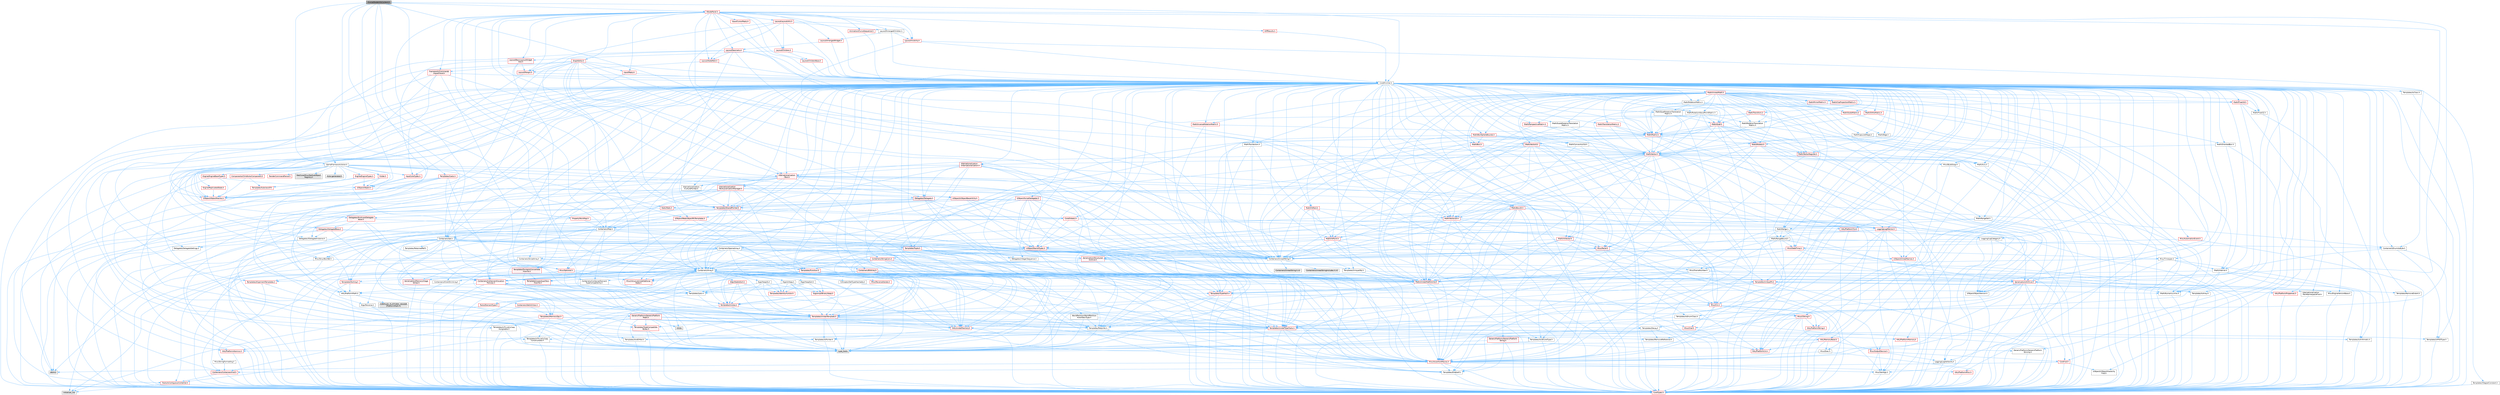 digraph "KismetNodeInfoContext.h"
{
 // INTERACTIVE_SVG=YES
 // LATEX_PDF_SIZE
  bgcolor="transparent";
  edge [fontname=Helvetica,fontsize=10,labelfontname=Helvetica,labelfontsize=10];
  node [fontname=Helvetica,fontsize=10,shape=box,height=0.2,width=0.4];
  Node1 [id="Node000001",label="KismetNodeInfoContext.h",height=0.2,width=0.4,color="gray40", fillcolor="grey60", style="filled", fontcolor="black",tooltip=" "];
  Node1 -> Node2 [id="edge1_Node000001_Node000002",color="steelblue1",style="solid",tooltip=" "];
  Node2 [id="Node000002",label="Containers/Array.h",height=0.2,width=0.4,color="grey40", fillcolor="white", style="filled",URL="$df/dd0/Array_8h.html",tooltip=" "];
  Node2 -> Node3 [id="edge2_Node000002_Node000003",color="steelblue1",style="solid",tooltip=" "];
  Node3 [id="Node000003",label="CoreTypes.h",height=0.2,width=0.4,color="red", fillcolor="#FFF0F0", style="filled",URL="$dc/dec/CoreTypes_8h.html",tooltip=" "];
  Node2 -> Node17 [id="edge3_Node000002_Node000017",color="steelblue1",style="solid",tooltip=" "];
  Node17 [id="Node000017",label="Misc/AssertionMacros.h",height=0.2,width=0.4,color="red", fillcolor="#FFF0F0", style="filled",URL="$d0/dfa/AssertionMacros_8h.html",tooltip=" "];
  Node17 -> Node3 [id="edge4_Node000017_Node000003",color="steelblue1",style="solid",tooltip=" "];
  Node17 -> Node18 [id="edge5_Node000017_Node000018",color="steelblue1",style="solid",tooltip=" "];
  Node18 [id="Node000018",label="HAL/PlatformMisc.h",height=0.2,width=0.4,color="red", fillcolor="#FFF0F0", style="filled",URL="$d0/df5/PlatformMisc_8h.html",tooltip=" "];
  Node18 -> Node3 [id="edge6_Node000018_Node000003",color="steelblue1",style="solid",tooltip=" "];
  Node17 -> Node54 [id="edge7_Node000017_Node000054",color="steelblue1",style="solid",tooltip=" "];
  Node54 [id="Node000054",label="Templates/EnableIf.h",height=0.2,width=0.4,color="grey40", fillcolor="white", style="filled",URL="$d7/d60/EnableIf_8h.html",tooltip=" "];
  Node54 -> Node3 [id="edge8_Node000054_Node000003",color="steelblue1",style="solid",tooltip=" "];
  Node17 -> Node60 [id="edge9_Node000017_Node000060",color="steelblue1",style="solid",tooltip=" "];
  Node60 [id="Node000060",label="Misc/VarArgs.h",height=0.2,width=0.4,color="grey40", fillcolor="white", style="filled",URL="$d5/d6f/VarArgs_8h.html",tooltip=" "];
  Node60 -> Node3 [id="edge10_Node000060_Node000003",color="steelblue1",style="solid",tooltip=" "];
  Node17 -> Node67 [id="edge11_Node000017_Node000067",color="steelblue1",style="solid",tooltip=" "];
  Node67 [id="Node000067",label="atomic",height=0.2,width=0.4,color="grey60", fillcolor="#E0E0E0", style="filled",tooltip=" "];
  Node2 -> Node68 [id="edge12_Node000002_Node000068",color="steelblue1",style="solid",tooltip=" "];
  Node68 [id="Node000068",label="Misc/IntrusiveUnsetOptional\lState.h",height=0.2,width=0.4,color="red", fillcolor="#FFF0F0", style="filled",URL="$d2/d0a/IntrusiveUnsetOptionalState_8h.html",tooltip=" "];
  Node2 -> Node70 [id="edge13_Node000002_Node000070",color="steelblue1",style="solid",tooltip=" "];
  Node70 [id="Node000070",label="Misc/ReverseIterate.h",height=0.2,width=0.4,color="red", fillcolor="#FFF0F0", style="filled",URL="$db/de3/ReverseIterate_8h.html",tooltip=" "];
  Node2 -> Node72 [id="edge14_Node000002_Node000072",color="steelblue1",style="solid",tooltip=" "];
  Node72 [id="Node000072",label="HAL/UnrealMemory.h",height=0.2,width=0.4,color="red", fillcolor="#FFF0F0", style="filled",URL="$d9/d96/UnrealMemory_8h.html",tooltip=" "];
  Node72 -> Node3 [id="edge15_Node000072_Node000003",color="steelblue1",style="solid",tooltip=" "];
  Node72 -> Node76 [id="edge16_Node000072_Node000076",color="steelblue1",style="solid",tooltip=" "];
  Node76 [id="Node000076",label="HAL/MemoryBase.h",height=0.2,width=0.4,color="red", fillcolor="#FFF0F0", style="filled",URL="$d6/d9f/MemoryBase_8h.html",tooltip=" "];
  Node76 -> Node3 [id="edge17_Node000076_Node000003",color="steelblue1",style="solid",tooltip=" "];
  Node76 -> Node47 [id="edge18_Node000076_Node000047",color="steelblue1",style="solid",tooltip=" "];
  Node47 [id="Node000047",label="HAL/PlatformAtomics.h",height=0.2,width=0.4,color="red", fillcolor="#FFF0F0", style="filled",URL="$d3/d36/PlatformAtomics_8h.html",tooltip=" "];
  Node47 -> Node3 [id="edge19_Node000047_Node000003",color="steelblue1",style="solid",tooltip=" "];
  Node76 -> Node30 [id="edge20_Node000076_Node000030",color="steelblue1",style="solid",tooltip=" "];
  Node30 [id="Node000030",label="HAL/PlatformCrt.h",height=0.2,width=0.4,color="red", fillcolor="#FFF0F0", style="filled",URL="$d8/d75/PlatformCrt_8h.html",tooltip=" "];
  Node76 -> Node77 [id="edge21_Node000076_Node000077",color="steelblue1",style="solid",tooltip=" "];
  Node77 [id="Node000077",label="Misc/Exec.h",height=0.2,width=0.4,color="grey40", fillcolor="white", style="filled",URL="$de/ddb/Exec_8h.html",tooltip=" "];
  Node77 -> Node3 [id="edge22_Node000077_Node000003",color="steelblue1",style="solid",tooltip=" "];
  Node77 -> Node17 [id="edge23_Node000077_Node000017",color="steelblue1",style="solid",tooltip=" "];
  Node76 -> Node78 [id="edge24_Node000076_Node000078",color="steelblue1",style="solid",tooltip=" "];
  Node78 [id="Node000078",label="Misc/OutputDevice.h",height=0.2,width=0.4,color="red", fillcolor="#FFF0F0", style="filled",URL="$d7/d32/OutputDevice_8h.html",tooltip=" "];
  Node78 -> Node25 [id="edge25_Node000078_Node000025",color="steelblue1",style="solid",tooltip=" "];
  Node25 [id="Node000025",label="CoreFwd.h",height=0.2,width=0.4,color="red", fillcolor="#FFF0F0", style="filled",URL="$d1/d1e/CoreFwd_8h.html",tooltip=" "];
  Node25 -> Node3 [id="edge26_Node000025_Node000003",color="steelblue1",style="solid",tooltip=" "];
  Node25 -> Node26 [id="edge27_Node000025_Node000026",color="steelblue1",style="solid",tooltip=" "];
  Node26 [id="Node000026",label="Containers/ContainersFwd.h",height=0.2,width=0.4,color="red", fillcolor="#FFF0F0", style="filled",URL="$d4/d0a/ContainersFwd_8h.html",tooltip=" "];
  Node26 -> Node3 [id="edge28_Node000026_Node000003",color="steelblue1",style="solid",tooltip=" "];
  Node26 -> Node23 [id="edge29_Node000026_Node000023",color="steelblue1",style="solid",tooltip=" "];
  Node23 [id="Node000023",label="Traits/IsContiguousContainer.h",height=0.2,width=0.4,color="red", fillcolor="#FFF0F0", style="filled",URL="$d5/d3c/IsContiguousContainer_8h.html",tooltip=" "];
  Node23 -> Node3 [id="edge30_Node000023_Node000003",color="steelblue1",style="solid",tooltip=" "];
  Node23 -> Node22 [id="edge31_Node000023_Node000022",color="steelblue1",style="solid",tooltip=" "];
  Node22 [id="Node000022",label="initializer_list",height=0.2,width=0.4,color="grey60", fillcolor="#E0E0E0", style="filled",tooltip=" "];
  Node25 -> Node28 [id="edge32_Node000025_Node000028",color="steelblue1",style="solid",tooltip=" "];
  Node28 [id="Node000028",label="UObject/UObjectHierarchy\lFwd.h",height=0.2,width=0.4,color="grey40", fillcolor="white", style="filled",URL="$d3/d13/UObjectHierarchyFwd_8h.html",tooltip=" "];
  Node78 -> Node3 [id="edge33_Node000078_Node000003",color="steelblue1",style="solid",tooltip=" "];
  Node78 -> Node79 [id="edge34_Node000078_Node000079",color="steelblue1",style="solid",tooltip=" "];
  Node79 [id="Node000079",label="Logging/LogVerbosity.h",height=0.2,width=0.4,color="grey40", fillcolor="white", style="filled",URL="$d2/d8f/LogVerbosity_8h.html",tooltip=" "];
  Node79 -> Node3 [id="edge35_Node000079_Node000003",color="steelblue1",style="solid",tooltip=" "];
  Node78 -> Node60 [id="edge36_Node000078_Node000060",color="steelblue1",style="solid",tooltip=" "];
  Node72 -> Node89 [id="edge37_Node000072_Node000089",color="steelblue1",style="solid",tooltip=" "];
  Node89 [id="Node000089",label="HAL/PlatformMemory.h",height=0.2,width=0.4,color="red", fillcolor="#FFF0F0", style="filled",URL="$de/d68/PlatformMemory_8h.html",tooltip=" "];
  Node89 -> Node3 [id="edge38_Node000089_Node000003",color="steelblue1",style="solid",tooltip=" "];
  Node72 -> Node92 [id="edge39_Node000072_Node000092",color="steelblue1",style="solid",tooltip=" "];
  Node92 [id="Node000092",label="Templates/IsPointer.h",height=0.2,width=0.4,color="grey40", fillcolor="white", style="filled",URL="$d7/d05/IsPointer_8h.html",tooltip=" "];
  Node92 -> Node3 [id="edge40_Node000092_Node000003",color="steelblue1",style="solid",tooltip=" "];
  Node2 -> Node93 [id="edge41_Node000002_Node000093",color="steelblue1",style="solid",tooltip=" "];
  Node93 [id="Node000093",label="Templates/UnrealTypeTraits.h",height=0.2,width=0.4,color="red", fillcolor="#FFF0F0", style="filled",URL="$d2/d2d/UnrealTypeTraits_8h.html",tooltip=" "];
  Node93 -> Node3 [id="edge42_Node000093_Node000003",color="steelblue1",style="solid",tooltip=" "];
  Node93 -> Node92 [id="edge43_Node000093_Node000092",color="steelblue1",style="solid",tooltip=" "];
  Node93 -> Node17 [id="edge44_Node000093_Node000017",color="steelblue1",style="solid",tooltip=" "];
  Node93 -> Node85 [id="edge45_Node000093_Node000085",color="steelblue1",style="solid",tooltip=" "];
  Node85 [id="Node000085",label="Templates/AndOrNot.h",height=0.2,width=0.4,color="grey40", fillcolor="white", style="filled",URL="$db/d0a/AndOrNot_8h.html",tooltip=" "];
  Node85 -> Node3 [id="edge46_Node000085_Node000003",color="steelblue1",style="solid",tooltip=" "];
  Node93 -> Node54 [id="edge47_Node000093_Node000054",color="steelblue1",style="solid",tooltip=" "];
  Node93 -> Node94 [id="edge48_Node000093_Node000094",color="steelblue1",style="solid",tooltip=" "];
  Node94 [id="Node000094",label="Templates/IsArithmetic.h",height=0.2,width=0.4,color="grey40", fillcolor="white", style="filled",URL="$d2/d5d/IsArithmetic_8h.html",tooltip=" "];
  Node94 -> Node3 [id="edge49_Node000094_Node000003",color="steelblue1",style="solid",tooltip=" "];
  Node93 -> Node96 [id="edge50_Node000093_Node000096",color="steelblue1",style="solid",tooltip=" "];
  Node96 [id="Node000096",label="Templates/IsPODType.h",height=0.2,width=0.4,color="grey40", fillcolor="white", style="filled",URL="$d7/db1/IsPODType_8h.html",tooltip=" "];
  Node96 -> Node3 [id="edge51_Node000096_Node000003",color="steelblue1",style="solid",tooltip=" "];
  Node93 -> Node97 [id="edge52_Node000093_Node000097",color="steelblue1",style="solid",tooltip=" "];
  Node97 [id="Node000097",label="Templates/IsUECoreType.h",height=0.2,width=0.4,color="grey40", fillcolor="white", style="filled",URL="$d1/db8/IsUECoreType_8h.html",tooltip=" "];
  Node97 -> Node3 [id="edge53_Node000097_Node000003",color="steelblue1",style="solid",tooltip=" "];
  Node97 -> Node7 [id="edge54_Node000097_Node000007",color="steelblue1",style="solid",tooltip=" "];
  Node7 [id="Node000007",label="type_traits",height=0.2,width=0.4,color="grey60", fillcolor="#E0E0E0", style="filled",tooltip=" "];
  Node93 -> Node86 [id="edge55_Node000093_Node000086",color="steelblue1",style="solid",tooltip=" "];
  Node86 [id="Node000086",label="Templates/IsTriviallyCopy\lConstructible.h",height=0.2,width=0.4,color="grey40", fillcolor="white", style="filled",URL="$d3/d78/IsTriviallyCopyConstructible_8h.html",tooltip=" "];
  Node86 -> Node3 [id="edge56_Node000086_Node000003",color="steelblue1",style="solid",tooltip=" "];
  Node86 -> Node7 [id="edge57_Node000086_Node000007",color="steelblue1",style="solid",tooltip=" "];
  Node2 -> Node98 [id="edge58_Node000002_Node000098",color="steelblue1",style="solid",tooltip=" "];
  Node98 [id="Node000098",label="Templates/UnrealTemplate.h",height=0.2,width=0.4,color="red", fillcolor="#FFF0F0", style="filled",URL="$d4/d24/UnrealTemplate_8h.html",tooltip=" "];
  Node98 -> Node3 [id="edge59_Node000098_Node000003",color="steelblue1",style="solid",tooltip=" "];
  Node98 -> Node92 [id="edge60_Node000098_Node000092",color="steelblue1",style="solid",tooltip=" "];
  Node98 -> Node72 [id="edge61_Node000098_Node000072",color="steelblue1",style="solid",tooltip=" "];
  Node98 -> Node93 [id="edge62_Node000098_Node000093",color="steelblue1",style="solid",tooltip=" "];
  Node98 -> Node101 [id="edge63_Node000098_Node000101",color="steelblue1",style="solid",tooltip=" "];
  Node101 [id="Node000101",label="Templates/RemoveReference.h",height=0.2,width=0.4,color="grey40", fillcolor="white", style="filled",URL="$da/dbe/RemoveReference_8h.html",tooltip=" "];
  Node101 -> Node3 [id="edge64_Node000101_Node000003",color="steelblue1",style="solid",tooltip=" "];
  Node98 -> Node62 [id="edge65_Node000098_Node000062",color="steelblue1",style="solid",tooltip=" "];
  Node62 [id="Node000062",label="Templates/Requires.h",height=0.2,width=0.4,color="grey40", fillcolor="white", style="filled",URL="$dc/d96/Requires_8h.html",tooltip=" "];
  Node62 -> Node54 [id="edge66_Node000062_Node000054",color="steelblue1",style="solid",tooltip=" "];
  Node62 -> Node7 [id="edge67_Node000062_Node000007",color="steelblue1",style="solid",tooltip=" "];
  Node98 -> Node102 [id="edge68_Node000098_Node000102",color="steelblue1",style="solid",tooltip=" "];
  Node102 [id="Node000102",label="Templates/TypeCompatible\lBytes.h",height=0.2,width=0.4,color="red", fillcolor="#FFF0F0", style="filled",URL="$df/d0a/TypeCompatibleBytes_8h.html",tooltip=" "];
  Node102 -> Node3 [id="edge69_Node000102_Node000003",color="steelblue1",style="solid",tooltip=" "];
  Node102 -> Node7 [id="edge70_Node000102_Node000007",color="steelblue1",style="solid",tooltip=" "];
  Node98 -> Node23 [id="edge71_Node000098_Node000023",color="steelblue1",style="solid",tooltip=" "];
  Node98 -> Node7 [id="edge72_Node000098_Node000007",color="steelblue1",style="solid",tooltip=" "];
  Node2 -> Node104 [id="edge73_Node000002_Node000104",color="steelblue1",style="solid",tooltip=" "];
  Node104 [id="Node000104",label="Containers/AllowShrinking.h",height=0.2,width=0.4,color="grey40", fillcolor="white", style="filled",URL="$d7/d1a/AllowShrinking_8h.html",tooltip=" "];
  Node104 -> Node3 [id="edge74_Node000104_Node000003",color="steelblue1",style="solid",tooltip=" "];
  Node2 -> Node105 [id="edge75_Node000002_Node000105",color="steelblue1",style="solid",tooltip=" "];
  Node105 [id="Node000105",label="Containers/ContainerAllocation\lPolicies.h",height=0.2,width=0.4,color="red", fillcolor="#FFF0F0", style="filled",URL="$d7/dff/ContainerAllocationPolicies_8h.html",tooltip=" "];
  Node105 -> Node3 [id="edge76_Node000105_Node000003",color="steelblue1",style="solid",tooltip=" "];
  Node105 -> Node105 [id="edge77_Node000105_Node000105",color="steelblue1",style="solid",tooltip=" "];
  Node105 -> Node107 [id="edge78_Node000105_Node000107",color="steelblue1",style="solid",tooltip=" "];
  Node107 [id="Node000107",label="HAL/PlatformMath.h",height=0.2,width=0.4,color="grey40", fillcolor="white", style="filled",URL="$dc/d53/PlatformMath_8h.html",tooltip=" "];
  Node107 -> Node3 [id="edge79_Node000107_Node000003",color="steelblue1",style="solid",tooltip=" "];
  Node107 -> Node108 [id="edge80_Node000107_Node000108",color="steelblue1",style="solid",tooltip=" "];
  Node108 [id="Node000108",label="GenericPlatform/GenericPlatform\lMath.h",height=0.2,width=0.4,color="red", fillcolor="#FFF0F0", style="filled",URL="$d5/d79/GenericPlatformMath_8h.html",tooltip=" "];
  Node108 -> Node3 [id="edge81_Node000108_Node000003",color="steelblue1",style="solid",tooltip=" "];
  Node108 -> Node26 [id="edge82_Node000108_Node000026",color="steelblue1",style="solid",tooltip=" "];
  Node108 -> Node30 [id="edge83_Node000108_Node000030",color="steelblue1",style="solid",tooltip=" "];
  Node108 -> Node85 [id="edge84_Node000108_Node000085",color="steelblue1",style="solid",tooltip=" "];
  Node108 -> Node109 [id="edge85_Node000108_Node000109",color="steelblue1",style="solid",tooltip=" "];
  Node109 [id="Node000109",label="Templates/Decay.h",height=0.2,width=0.4,color="grey40", fillcolor="white", style="filled",URL="$dd/d0f/Decay_8h.html",tooltip=" "];
  Node109 -> Node3 [id="edge86_Node000109_Node000003",color="steelblue1",style="solid",tooltip=" "];
  Node109 -> Node101 [id="edge87_Node000109_Node000101",color="steelblue1",style="solid",tooltip=" "];
  Node109 -> Node7 [id="edge88_Node000109_Node000007",color="steelblue1",style="solid",tooltip=" "];
  Node108 -> Node93 [id="edge89_Node000108_Node000093",color="steelblue1",style="solid",tooltip=" "];
  Node108 -> Node62 [id="edge90_Node000108_Node000062",color="steelblue1",style="solid",tooltip=" "];
  Node108 -> Node102 [id="edge91_Node000108_Node000102",color="steelblue1",style="solid",tooltip=" "];
  Node108 -> Node113 [id="edge92_Node000108_Node000113",color="steelblue1",style="solid",tooltip=" "];
  Node113 [id="Node000113",label="limits",height=0.2,width=0.4,color="grey60", fillcolor="#E0E0E0", style="filled",tooltip=" "];
  Node108 -> Node7 [id="edge93_Node000108_Node000007",color="steelblue1",style="solid",tooltip=" "];
  Node107 -> Node114 [id="edge94_Node000107_Node000114",color="steelblue1",style="solid",tooltip=" "];
  Node114 [id="Node000114",label="COMPILED_PLATFORM_HEADER\l(PlatformMath.h)",height=0.2,width=0.4,color="grey60", fillcolor="#E0E0E0", style="filled",tooltip=" "];
  Node105 -> Node72 [id="edge95_Node000105_Node000072",color="steelblue1",style="solid",tooltip=" "];
  Node105 -> Node40 [id="edge96_Node000105_Node000040",color="steelblue1",style="solid",tooltip=" "];
  Node40 [id="Node000040",label="Math/NumericLimits.h",height=0.2,width=0.4,color="grey40", fillcolor="white", style="filled",URL="$df/d1b/NumericLimits_8h.html",tooltip=" "];
  Node40 -> Node3 [id="edge97_Node000040_Node000003",color="steelblue1",style="solid",tooltip=" "];
  Node105 -> Node17 [id="edge98_Node000105_Node000017",color="steelblue1",style="solid",tooltip=" "];
  Node105 -> Node116 [id="edge99_Node000105_Node000116",color="steelblue1",style="solid",tooltip=" "];
  Node116 [id="Node000116",label="Templates/MemoryOps.h",height=0.2,width=0.4,color="red", fillcolor="#FFF0F0", style="filled",URL="$db/dea/MemoryOps_8h.html",tooltip=" "];
  Node116 -> Node3 [id="edge100_Node000116_Node000003",color="steelblue1",style="solid",tooltip=" "];
  Node116 -> Node72 [id="edge101_Node000116_Node000072",color="steelblue1",style="solid",tooltip=" "];
  Node116 -> Node87 [id="edge102_Node000116_Node000087",color="steelblue1",style="solid",tooltip=" "];
  Node87 [id="Node000087",label="Templates/IsTriviallyCopy\lAssignable.h",height=0.2,width=0.4,color="grey40", fillcolor="white", style="filled",URL="$d2/df2/IsTriviallyCopyAssignable_8h.html",tooltip=" "];
  Node87 -> Node3 [id="edge103_Node000087_Node000003",color="steelblue1",style="solid",tooltip=" "];
  Node87 -> Node7 [id="edge104_Node000087_Node000007",color="steelblue1",style="solid",tooltip=" "];
  Node116 -> Node86 [id="edge105_Node000116_Node000086",color="steelblue1",style="solid",tooltip=" "];
  Node116 -> Node62 [id="edge106_Node000116_Node000062",color="steelblue1",style="solid",tooltip=" "];
  Node116 -> Node93 [id="edge107_Node000116_Node000093",color="steelblue1",style="solid",tooltip=" "];
  Node116 -> Node7 [id="edge108_Node000116_Node000007",color="steelblue1",style="solid",tooltip=" "];
  Node105 -> Node102 [id="edge109_Node000105_Node000102",color="steelblue1",style="solid",tooltip=" "];
  Node105 -> Node7 [id="edge110_Node000105_Node000007",color="steelblue1",style="solid",tooltip=" "];
  Node2 -> Node117 [id="edge111_Node000002_Node000117",color="steelblue1",style="solid",tooltip=" "];
  Node117 [id="Node000117",label="Containers/ContainerElement\lTypeCompatibility.h",height=0.2,width=0.4,color="grey40", fillcolor="white", style="filled",URL="$df/ddf/ContainerElementTypeCompatibility_8h.html",tooltip=" "];
  Node117 -> Node3 [id="edge112_Node000117_Node000003",color="steelblue1",style="solid",tooltip=" "];
  Node117 -> Node93 [id="edge113_Node000117_Node000093",color="steelblue1",style="solid",tooltip=" "];
  Node2 -> Node118 [id="edge114_Node000002_Node000118",color="steelblue1",style="solid",tooltip=" "];
  Node118 [id="Node000118",label="Serialization/Archive.h",height=0.2,width=0.4,color="red", fillcolor="#FFF0F0", style="filled",URL="$d7/d3b/Archive_8h.html",tooltip=" "];
  Node118 -> Node25 [id="edge115_Node000118_Node000025",color="steelblue1",style="solid",tooltip=" "];
  Node118 -> Node3 [id="edge116_Node000118_Node000003",color="steelblue1",style="solid",tooltip=" "];
  Node118 -> Node119 [id="edge117_Node000118_Node000119",color="steelblue1",style="solid",tooltip=" "];
  Node119 [id="Node000119",label="HAL/PlatformProperties.h",height=0.2,width=0.4,color="red", fillcolor="#FFF0F0", style="filled",URL="$d9/db0/PlatformProperties_8h.html",tooltip=" "];
  Node119 -> Node3 [id="edge118_Node000119_Node000003",color="steelblue1",style="solid",tooltip=" "];
  Node118 -> Node122 [id="edge119_Node000118_Node000122",color="steelblue1",style="solid",tooltip=" "];
  Node122 [id="Node000122",label="Internationalization\l/TextNamespaceFwd.h",height=0.2,width=0.4,color="grey40", fillcolor="white", style="filled",URL="$d8/d97/TextNamespaceFwd_8h.html",tooltip=" "];
  Node122 -> Node3 [id="edge120_Node000122_Node000003",color="steelblue1",style="solid",tooltip=" "];
  Node118 -> Node17 [id="edge121_Node000118_Node000017",color="steelblue1",style="solid",tooltip=" "];
  Node118 -> Node123 [id="edge122_Node000118_Node000123",color="steelblue1",style="solid",tooltip=" "];
  Node123 [id="Node000123",label="Misc/EngineVersionBase.h",height=0.2,width=0.4,color="grey40", fillcolor="white", style="filled",URL="$d5/d2b/EngineVersionBase_8h.html",tooltip=" "];
  Node123 -> Node3 [id="edge123_Node000123_Node000003",color="steelblue1",style="solid",tooltip=" "];
  Node118 -> Node60 [id="edge124_Node000118_Node000060",color="steelblue1",style="solid",tooltip=" "];
  Node118 -> Node54 [id="edge125_Node000118_Node000054",color="steelblue1",style="solid",tooltip=" "];
  Node118 -> Node126 [id="edge126_Node000118_Node000126",color="steelblue1",style="solid",tooltip=" "];
  Node126 [id="Node000126",label="Templates/IsEnumClass.h",height=0.2,width=0.4,color="grey40", fillcolor="white", style="filled",URL="$d7/d15/IsEnumClass_8h.html",tooltip=" "];
  Node126 -> Node3 [id="edge127_Node000126_Node000003",color="steelblue1",style="solid",tooltip=" "];
  Node126 -> Node85 [id="edge128_Node000126_Node000085",color="steelblue1",style="solid",tooltip=" "];
  Node118 -> Node98 [id="edge129_Node000118_Node000098",color="steelblue1",style="solid",tooltip=" "];
  Node118 -> Node127 [id="edge130_Node000118_Node000127",color="steelblue1",style="solid",tooltip=" "];
  Node127 [id="Node000127",label="UObject/ObjectVersion.h",height=0.2,width=0.4,color="grey40", fillcolor="white", style="filled",URL="$da/d63/ObjectVersion_8h.html",tooltip=" "];
  Node127 -> Node3 [id="edge131_Node000127_Node000003",color="steelblue1",style="solid",tooltip=" "];
  Node2 -> Node128 [id="edge132_Node000002_Node000128",color="steelblue1",style="solid",tooltip=" "];
  Node128 [id="Node000128",label="Serialization/MemoryImage\lWriter.h",height=0.2,width=0.4,color="red", fillcolor="#FFF0F0", style="filled",URL="$d0/d08/MemoryImageWriter_8h.html",tooltip=" "];
  Node128 -> Node3 [id="edge133_Node000128_Node000003",color="steelblue1",style="solid",tooltip=" "];
  Node2 -> Node142 [id="edge134_Node000002_Node000142",color="steelblue1",style="solid",tooltip=" "];
  Node142 [id="Node000142",label="Algo/Heapify.h",height=0.2,width=0.4,color="grey40", fillcolor="white", style="filled",URL="$d0/d2a/Heapify_8h.html",tooltip=" "];
  Node142 -> Node143 [id="edge135_Node000142_Node000143",color="steelblue1",style="solid",tooltip=" "];
  Node143 [id="Node000143",label="Algo/Impl/BinaryHeap.h",height=0.2,width=0.4,color="red", fillcolor="#FFF0F0", style="filled",URL="$d7/da3/Algo_2Impl_2BinaryHeap_8h.html",tooltip=" "];
  Node143 -> Node144 [id="edge136_Node000143_Node000144",color="steelblue1",style="solid",tooltip=" "];
  Node144 [id="Node000144",label="Templates/Invoke.h",height=0.2,width=0.4,color="red", fillcolor="#FFF0F0", style="filled",URL="$d7/deb/Invoke_8h.html",tooltip=" "];
  Node144 -> Node3 [id="edge137_Node000144_Node000003",color="steelblue1",style="solid",tooltip=" "];
  Node144 -> Node98 [id="edge138_Node000144_Node000098",color="steelblue1",style="solid",tooltip=" "];
  Node144 -> Node7 [id="edge139_Node000144_Node000007",color="steelblue1",style="solid",tooltip=" "];
  Node143 -> Node7 [id="edge140_Node000143_Node000007",color="steelblue1",style="solid",tooltip=" "];
  Node142 -> Node148 [id="edge141_Node000142_Node000148",color="steelblue1",style="solid",tooltip=" "];
  Node148 [id="Node000148",label="Templates/IdentityFunctor.h",height=0.2,width=0.4,color="red", fillcolor="#FFF0F0", style="filled",URL="$d7/d2e/IdentityFunctor_8h.html",tooltip=" "];
  Node142 -> Node144 [id="edge142_Node000142_Node000144",color="steelblue1",style="solid",tooltip=" "];
  Node142 -> Node149 [id="edge143_Node000142_Node000149",color="steelblue1",style="solid",tooltip=" "];
  Node149 [id="Node000149",label="Templates/Less.h",height=0.2,width=0.4,color="grey40", fillcolor="white", style="filled",URL="$de/dc8/Less_8h.html",tooltip=" "];
  Node149 -> Node3 [id="edge144_Node000149_Node000003",color="steelblue1",style="solid",tooltip=" "];
  Node149 -> Node98 [id="edge145_Node000149_Node000098",color="steelblue1",style="solid",tooltip=" "];
  Node142 -> Node98 [id="edge146_Node000142_Node000098",color="steelblue1",style="solid",tooltip=" "];
  Node2 -> Node150 [id="edge147_Node000002_Node000150",color="steelblue1",style="solid",tooltip=" "];
  Node150 [id="Node000150",label="Algo/HeapSort.h",height=0.2,width=0.4,color="grey40", fillcolor="white", style="filled",URL="$d3/d92/HeapSort_8h.html",tooltip=" "];
  Node150 -> Node143 [id="edge148_Node000150_Node000143",color="steelblue1",style="solid",tooltip=" "];
  Node150 -> Node148 [id="edge149_Node000150_Node000148",color="steelblue1",style="solid",tooltip=" "];
  Node150 -> Node149 [id="edge150_Node000150_Node000149",color="steelblue1",style="solid",tooltip=" "];
  Node150 -> Node98 [id="edge151_Node000150_Node000098",color="steelblue1",style="solid",tooltip=" "];
  Node2 -> Node151 [id="edge152_Node000002_Node000151",color="steelblue1",style="solid",tooltip=" "];
  Node151 [id="Node000151",label="Algo/IsHeap.h",height=0.2,width=0.4,color="grey40", fillcolor="white", style="filled",URL="$de/d32/IsHeap_8h.html",tooltip=" "];
  Node151 -> Node143 [id="edge153_Node000151_Node000143",color="steelblue1",style="solid",tooltip=" "];
  Node151 -> Node148 [id="edge154_Node000151_Node000148",color="steelblue1",style="solid",tooltip=" "];
  Node151 -> Node144 [id="edge155_Node000151_Node000144",color="steelblue1",style="solid",tooltip=" "];
  Node151 -> Node149 [id="edge156_Node000151_Node000149",color="steelblue1",style="solid",tooltip=" "];
  Node151 -> Node98 [id="edge157_Node000151_Node000098",color="steelblue1",style="solid",tooltip=" "];
  Node2 -> Node143 [id="edge158_Node000002_Node000143",color="steelblue1",style="solid",tooltip=" "];
  Node2 -> Node152 [id="edge159_Node000002_Node000152",color="steelblue1",style="solid",tooltip=" "];
  Node152 [id="Node000152",label="Algo/StableSort.h",height=0.2,width=0.4,color="red", fillcolor="#FFF0F0", style="filled",URL="$d7/d3c/StableSort_8h.html",tooltip=" "];
  Node152 -> Node148 [id="edge160_Node000152_Node000148",color="steelblue1",style="solid",tooltip=" "];
  Node152 -> Node144 [id="edge161_Node000152_Node000144",color="steelblue1",style="solid",tooltip=" "];
  Node152 -> Node149 [id="edge162_Node000152_Node000149",color="steelblue1",style="solid",tooltip=" "];
  Node152 -> Node98 [id="edge163_Node000152_Node000098",color="steelblue1",style="solid",tooltip=" "];
  Node2 -> Node155 [id="edge164_Node000002_Node000155",color="steelblue1",style="solid",tooltip=" "];
  Node155 [id="Node000155",label="Concepts/GetTypeHashable.h",height=0.2,width=0.4,color="grey40", fillcolor="white", style="filled",URL="$d3/da2/GetTypeHashable_8h.html",tooltip=" "];
  Node155 -> Node3 [id="edge165_Node000155_Node000003",color="steelblue1",style="solid",tooltip=" "];
  Node155 -> Node133 [id="edge166_Node000155_Node000133",color="steelblue1",style="solid",tooltip=" "];
  Node133 [id="Node000133",label="Templates/TypeHash.h",height=0.2,width=0.4,color="red", fillcolor="#FFF0F0", style="filled",URL="$d1/d62/TypeHash_8h.html",tooltip=" "];
  Node133 -> Node3 [id="edge167_Node000133_Node000003",color="steelblue1",style="solid",tooltip=" "];
  Node133 -> Node62 [id="edge168_Node000133_Node000062",color="steelblue1",style="solid",tooltip=" "];
  Node133 -> Node134 [id="edge169_Node000133_Node000134",color="steelblue1",style="solid",tooltip=" "];
  Node134 [id="Node000134",label="Misc/Crc.h",height=0.2,width=0.4,color="red", fillcolor="#FFF0F0", style="filled",URL="$d4/dd2/Crc_8h.html",tooltip=" "];
  Node134 -> Node3 [id="edge170_Node000134_Node000003",color="steelblue1",style="solid",tooltip=" "];
  Node134 -> Node74 [id="edge171_Node000134_Node000074",color="steelblue1",style="solid",tooltip=" "];
  Node74 [id="Node000074",label="HAL/PlatformString.h",height=0.2,width=0.4,color="red", fillcolor="#FFF0F0", style="filled",URL="$db/db5/PlatformString_8h.html",tooltip=" "];
  Node74 -> Node3 [id="edge172_Node000074_Node000003",color="steelblue1",style="solid",tooltip=" "];
  Node134 -> Node17 [id="edge173_Node000134_Node000017",color="steelblue1",style="solid",tooltip=" "];
  Node134 -> Node135 [id="edge174_Node000134_Node000135",color="steelblue1",style="solid",tooltip=" "];
  Node135 [id="Node000135",label="Misc/CString.h",height=0.2,width=0.4,color="red", fillcolor="#FFF0F0", style="filled",URL="$d2/d49/CString_8h.html",tooltip=" "];
  Node135 -> Node3 [id="edge175_Node000135_Node000003",color="steelblue1",style="solid",tooltip=" "];
  Node135 -> Node30 [id="edge176_Node000135_Node000030",color="steelblue1",style="solid",tooltip=" "];
  Node135 -> Node74 [id="edge177_Node000135_Node000074",color="steelblue1",style="solid",tooltip=" "];
  Node135 -> Node17 [id="edge178_Node000135_Node000017",color="steelblue1",style="solid",tooltip=" "];
  Node135 -> Node136 [id="edge179_Node000135_Node000136",color="steelblue1",style="solid",tooltip=" "];
  Node136 [id="Node000136",label="Misc/Char.h",height=0.2,width=0.4,color="red", fillcolor="#FFF0F0", style="filled",URL="$d0/d58/Char_8h.html",tooltip=" "];
  Node136 -> Node3 [id="edge180_Node000136_Node000003",color="steelblue1",style="solid",tooltip=" "];
  Node136 -> Node7 [id="edge181_Node000136_Node000007",color="steelblue1",style="solid",tooltip=" "];
  Node135 -> Node60 [id="edge182_Node000135_Node000060",color="steelblue1",style="solid",tooltip=" "];
  Node134 -> Node136 [id="edge183_Node000134_Node000136",color="steelblue1",style="solid",tooltip=" "];
  Node134 -> Node93 [id="edge184_Node000134_Node000093",color="steelblue1",style="solid",tooltip=" "];
  Node133 -> Node7 [id="edge185_Node000133_Node000007",color="steelblue1",style="solid",tooltip=" "];
  Node2 -> Node148 [id="edge186_Node000002_Node000148",color="steelblue1",style="solid",tooltip=" "];
  Node2 -> Node144 [id="edge187_Node000002_Node000144",color="steelblue1",style="solid",tooltip=" "];
  Node2 -> Node149 [id="edge188_Node000002_Node000149",color="steelblue1",style="solid",tooltip=" "];
  Node2 -> Node156 [id="edge189_Node000002_Node000156",color="steelblue1",style="solid",tooltip=" "];
  Node156 [id="Node000156",label="Templates/LosesQualifiers\lFromTo.h",height=0.2,width=0.4,color="red", fillcolor="#FFF0F0", style="filled",URL="$d2/db3/LosesQualifiersFromTo_8h.html",tooltip=" "];
  Node156 -> Node7 [id="edge190_Node000156_Node000007",color="steelblue1",style="solid",tooltip=" "];
  Node2 -> Node62 [id="edge191_Node000002_Node000062",color="steelblue1",style="solid",tooltip=" "];
  Node2 -> Node157 [id="edge192_Node000002_Node000157",color="steelblue1",style="solid",tooltip=" "];
  Node157 [id="Node000157",label="Templates/Sorting.h",height=0.2,width=0.4,color="red", fillcolor="#FFF0F0", style="filled",URL="$d3/d9e/Sorting_8h.html",tooltip=" "];
  Node157 -> Node3 [id="edge193_Node000157_Node000003",color="steelblue1",style="solid",tooltip=" "];
  Node157 -> Node107 [id="edge194_Node000157_Node000107",color="steelblue1",style="solid",tooltip=" "];
  Node157 -> Node149 [id="edge195_Node000157_Node000149",color="steelblue1",style="solid",tooltip=" "];
  Node2 -> Node161 [id="edge196_Node000002_Node000161",color="steelblue1",style="solid",tooltip=" "];
  Node161 [id="Node000161",label="Templates/AlignmentTemplates.h",height=0.2,width=0.4,color="red", fillcolor="#FFF0F0", style="filled",URL="$dd/d32/AlignmentTemplates_8h.html",tooltip=" "];
  Node161 -> Node3 [id="edge197_Node000161_Node000003",color="steelblue1",style="solid",tooltip=" "];
  Node161 -> Node92 [id="edge198_Node000161_Node000092",color="steelblue1",style="solid",tooltip=" "];
  Node2 -> Node21 [id="edge199_Node000002_Node000021",color="steelblue1",style="solid",tooltip=" "];
  Node21 [id="Node000021",label="Traits/ElementType.h",height=0.2,width=0.4,color="red", fillcolor="#FFF0F0", style="filled",URL="$d5/d4f/ElementType_8h.html",tooltip=" "];
  Node21 -> Node22 [id="edge200_Node000021_Node000022",color="steelblue1",style="solid",tooltip=" "];
  Node21 -> Node7 [id="edge201_Node000021_Node000007",color="steelblue1",style="solid",tooltip=" "];
  Node2 -> Node113 [id="edge202_Node000002_Node000113",color="steelblue1",style="solid",tooltip=" "];
  Node2 -> Node7 [id="edge203_Node000002_Node000007",color="steelblue1",style="solid",tooltip=" "];
  Node1 -> Node162 [id="edge204_Node000001_Node000162",color="steelblue1",style="solid",tooltip=" "];
  Node162 [id="Node000162",label="Containers/Map.h",height=0.2,width=0.4,color="grey40", fillcolor="white", style="filled",URL="$df/d79/Map_8h.html",tooltip=" "];
  Node162 -> Node3 [id="edge205_Node000162_Node000003",color="steelblue1",style="solid",tooltip=" "];
  Node162 -> Node163 [id="edge206_Node000162_Node000163",color="steelblue1",style="solid",tooltip=" "];
  Node163 [id="Node000163",label="Algo/Reverse.h",height=0.2,width=0.4,color="grey40", fillcolor="white", style="filled",URL="$d5/d93/Reverse_8h.html",tooltip=" "];
  Node163 -> Node3 [id="edge207_Node000163_Node000003",color="steelblue1",style="solid",tooltip=" "];
  Node163 -> Node98 [id="edge208_Node000163_Node000098",color="steelblue1",style="solid",tooltip=" "];
  Node162 -> Node117 [id="edge209_Node000162_Node000117",color="steelblue1",style="solid",tooltip=" "];
  Node162 -> Node164 [id="edge210_Node000162_Node000164",color="steelblue1",style="solid",tooltip=" "];
  Node164 [id="Node000164",label="Containers/Set.h",height=0.2,width=0.4,color="grey40", fillcolor="white", style="filled",URL="$d4/d45/Set_8h.html",tooltip=" "];
  Node164 -> Node105 [id="edge211_Node000164_Node000105",color="steelblue1",style="solid",tooltip=" "];
  Node164 -> Node117 [id="edge212_Node000164_Node000117",color="steelblue1",style="solid",tooltip=" "];
  Node164 -> Node165 [id="edge213_Node000164_Node000165",color="steelblue1",style="solid",tooltip=" "];
  Node165 [id="Node000165",label="Containers/SetUtilities.h",height=0.2,width=0.4,color="red", fillcolor="#FFF0F0", style="filled",URL="$dc/de5/SetUtilities_8h.html",tooltip=" "];
  Node165 -> Node3 [id="edge214_Node000165_Node000003",color="steelblue1",style="solid",tooltip=" "];
  Node165 -> Node116 [id="edge215_Node000165_Node000116",color="steelblue1",style="solid",tooltip=" "];
  Node165 -> Node93 [id="edge216_Node000165_Node000093",color="steelblue1",style="solid",tooltip=" "];
  Node164 -> Node166 [id="edge217_Node000164_Node000166",color="steelblue1",style="solid",tooltip=" "];
  Node166 [id="Node000166",label="Containers/SparseArray.h",height=0.2,width=0.4,color="grey40", fillcolor="white", style="filled",URL="$d5/dbf/SparseArray_8h.html",tooltip=" "];
  Node166 -> Node3 [id="edge218_Node000166_Node000003",color="steelblue1",style="solid",tooltip=" "];
  Node166 -> Node17 [id="edge219_Node000166_Node000017",color="steelblue1",style="solid",tooltip=" "];
  Node166 -> Node72 [id="edge220_Node000166_Node000072",color="steelblue1",style="solid",tooltip=" "];
  Node166 -> Node93 [id="edge221_Node000166_Node000093",color="steelblue1",style="solid",tooltip=" "];
  Node166 -> Node98 [id="edge222_Node000166_Node000098",color="steelblue1",style="solid",tooltip=" "];
  Node166 -> Node105 [id="edge223_Node000166_Node000105",color="steelblue1",style="solid",tooltip=" "];
  Node166 -> Node149 [id="edge224_Node000166_Node000149",color="steelblue1",style="solid",tooltip=" "];
  Node166 -> Node2 [id="edge225_Node000166_Node000002",color="steelblue1",style="solid",tooltip=" "];
  Node166 -> Node160 [id="edge226_Node000166_Node000160",color="steelblue1",style="solid",tooltip=" "];
  Node160 [id="Node000160",label="Math/UnrealMathUtility.h",height=0.2,width=0.4,color="red", fillcolor="#FFF0F0", style="filled",URL="$db/db8/UnrealMathUtility_8h.html",tooltip=" "];
  Node160 -> Node3 [id="edge227_Node000160_Node000003",color="steelblue1",style="solid",tooltip=" "];
  Node160 -> Node17 [id="edge228_Node000160_Node000017",color="steelblue1",style="solid",tooltip=" "];
  Node160 -> Node107 [id="edge229_Node000160_Node000107",color="steelblue1",style="solid",tooltip=" "];
  Node160 -> Node62 [id="edge230_Node000160_Node000062",color="steelblue1",style="solid",tooltip=" "];
  Node166 -> Node167 [id="edge231_Node000166_Node000167",color="steelblue1",style="solid",tooltip=" "];
  Node167 [id="Node000167",label="Containers/ScriptArray.h",height=0.2,width=0.4,color="grey40", fillcolor="white", style="filled",URL="$dc/daf/ScriptArray_8h.html",tooltip=" "];
  Node167 -> Node3 [id="edge232_Node000167_Node000003",color="steelblue1",style="solid",tooltip=" "];
  Node167 -> Node17 [id="edge233_Node000167_Node000017",color="steelblue1",style="solid",tooltip=" "];
  Node167 -> Node72 [id="edge234_Node000167_Node000072",color="steelblue1",style="solid",tooltip=" "];
  Node167 -> Node104 [id="edge235_Node000167_Node000104",color="steelblue1",style="solid",tooltip=" "];
  Node167 -> Node105 [id="edge236_Node000167_Node000105",color="steelblue1",style="solid",tooltip=" "];
  Node167 -> Node2 [id="edge237_Node000167_Node000002",color="steelblue1",style="solid",tooltip=" "];
  Node167 -> Node22 [id="edge238_Node000167_Node000022",color="steelblue1",style="solid",tooltip=" "];
  Node166 -> Node168 [id="edge239_Node000166_Node000168",color="steelblue1",style="solid",tooltip=" "];
  Node168 [id="Node000168",label="Containers/BitArray.h",height=0.2,width=0.4,color="red", fillcolor="#FFF0F0", style="filled",URL="$d1/de4/BitArray_8h.html",tooltip=" "];
  Node168 -> Node105 [id="edge240_Node000168_Node000105",color="steelblue1",style="solid",tooltip=" "];
  Node168 -> Node3 [id="edge241_Node000168_Node000003",color="steelblue1",style="solid",tooltip=" "];
  Node168 -> Node47 [id="edge242_Node000168_Node000047",color="steelblue1",style="solid",tooltip=" "];
  Node168 -> Node72 [id="edge243_Node000168_Node000072",color="steelblue1",style="solid",tooltip=" "];
  Node168 -> Node160 [id="edge244_Node000168_Node000160",color="steelblue1",style="solid",tooltip=" "];
  Node168 -> Node17 [id="edge245_Node000168_Node000017",color="steelblue1",style="solid",tooltip=" "];
  Node168 -> Node118 [id="edge246_Node000168_Node000118",color="steelblue1",style="solid",tooltip=" "];
  Node168 -> Node128 [id="edge247_Node000168_Node000128",color="steelblue1",style="solid",tooltip=" "];
  Node168 -> Node54 [id="edge248_Node000168_Node000054",color="steelblue1",style="solid",tooltip=" "];
  Node168 -> Node144 [id="edge249_Node000168_Node000144",color="steelblue1",style="solid",tooltip=" "];
  Node168 -> Node98 [id="edge250_Node000168_Node000098",color="steelblue1",style="solid",tooltip=" "];
  Node168 -> Node93 [id="edge251_Node000168_Node000093",color="steelblue1",style="solid",tooltip=" "];
  Node166 -> Node169 [id="edge252_Node000166_Node000169",color="steelblue1",style="solid",tooltip=" "];
  Node169 [id="Node000169",label="Serialization/Structured\lArchive.h",height=0.2,width=0.4,color="red", fillcolor="#FFF0F0", style="filled",URL="$d9/d1e/StructuredArchive_8h.html",tooltip=" "];
  Node169 -> Node2 [id="edge253_Node000169_Node000002",color="steelblue1",style="solid",tooltip=" "];
  Node169 -> Node105 [id="edge254_Node000169_Node000105",color="steelblue1",style="solid",tooltip=" "];
  Node169 -> Node3 [id="edge255_Node000169_Node000003",color="steelblue1",style="solid",tooltip=" "];
  Node169 -> Node118 [id="edge256_Node000169_Node000118",color="steelblue1",style="solid",tooltip=" "];
  Node169 -> Node180 [id="edge257_Node000169_Node000180",color="steelblue1",style="solid",tooltip=" "];
  Node180 [id="Node000180",label="Templates/UniqueObj.h",height=0.2,width=0.4,color="grey40", fillcolor="white", style="filled",URL="$da/d95/UniqueObj_8h.html",tooltip=" "];
  Node180 -> Node3 [id="edge258_Node000180_Node000003",color="steelblue1",style="solid",tooltip=" "];
  Node180 -> Node181 [id="edge259_Node000180_Node000181",color="steelblue1",style="solid",tooltip=" "];
  Node181 [id="Node000181",label="Templates/UniquePtr.h",height=0.2,width=0.4,color="red", fillcolor="#FFF0F0", style="filled",URL="$de/d1a/UniquePtr_8h.html",tooltip=" "];
  Node181 -> Node3 [id="edge260_Node000181_Node000003",color="steelblue1",style="solid",tooltip=" "];
  Node181 -> Node98 [id="edge261_Node000181_Node000098",color="steelblue1",style="solid",tooltip=" "];
  Node181 -> Node182 [id="edge262_Node000181_Node000182",color="steelblue1",style="solid",tooltip=" "];
  Node182 [id="Node000182",label="Templates/IsArray.h",height=0.2,width=0.4,color="grey40", fillcolor="white", style="filled",URL="$d8/d8d/IsArray_8h.html",tooltip=" "];
  Node182 -> Node3 [id="edge263_Node000182_Node000003",color="steelblue1",style="solid",tooltip=" "];
  Node181 -> Node183 [id="edge264_Node000181_Node000183",color="steelblue1",style="solid",tooltip=" "];
  Node183 [id="Node000183",label="Templates/RemoveExtent.h",height=0.2,width=0.4,color="grey40", fillcolor="white", style="filled",URL="$dc/de9/RemoveExtent_8h.html",tooltip=" "];
  Node183 -> Node3 [id="edge265_Node000183_Node000003",color="steelblue1",style="solid",tooltip=" "];
  Node181 -> Node62 [id="edge266_Node000181_Node000062",color="steelblue1",style="solid",tooltip=" "];
  Node181 -> Node7 [id="edge267_Node000181_Node000007",color="steelblue1",style="solid",tooltip=" "];
  Node166 -> Node128 [id="edge268_Node000166_Node000128",color="steelblue1",style="solid",tooltip=" "];
  Node166 -> Node185 [id="edge269_Node000166_Node000185",color="steelblue1",style="solid",tooltip=" "];
  Node185 [id="Node000185",label="Containers/UnrealString.h",height=0.2,width=0.4,color="grey40", fillcolor="white", style="filled",URL="$d5/dba/UnrealString_8h.html",tooltip=" "];
  Node185 -> Node186 [id="edge270_Node000185_Node000186",color="steelblue1",style="solid",tooltip=" "];
  Node186 [id="Node000186",label="Containers/UnrealStringIncludes.h.inl",height=0.2,width=0.4,color="grey60", fillcolor="#E0E0E0", style="filled",tooltip=" "];
  Node185 -> Node187 [id="edge271_Node000185_Node000187",color="steelblue1",style="solid",tooltip=" "];
  Node187 [id="Node000187",label="Containers/UnrealString.h.inl",height=0.2,width=0.4,color="grey60", fillcolor="#E0E0E0", style="filled",tooltip=" "];
  Node185 -> Node188 [id="edge272_Node000185_Node000188",color="steelblue1",style="solid",tooltip=" "];
  Node188 [id="Node000188",label="Misc/StringFormatArg.h",height=0.2,width=0.4,color="grey40", fillcolor="white", style="filled",URL="$d2/d16/StringFormatArg_8h.html",tooltip=" "];
  Node188 -> Node26 [id="edge273_Node000188_Node000026",color="steelblue1",style="solid",tooltip=" "];
  Node166 -> Node68 [id="edge274_Node000166_Node000068",color="steelblue1",style="solid",tooltip=" "];
  Node164 -> Node26 [id="edge275_Node000164_Node000026",color="steelblue1",style="solid",tooltip=" "];
  Node164 -> Node160 [id="edge276_Node000164_Node000160",color="steelblue1",style="solid",tooltip=" "];
  Node164 -> Node17 [id="edge277_Node000164_Node000017",color="steelblue1",style="solid",tooltip=" "];
  Node164 -> Node189 [id="edge278_Node000164_Node000189",color="steelblue1",style="solid",tooltip=" "];
  Node189 [id="Node000189",label="Misc/StructBuilder.h",height=0.2,width=0.4,color="grey40", fillcolor="white", style="filled",URL="$d9/db3/StructBuilder_8h.html",tooltip=" "];
  Node189 -> Node3 [id="edge279_Node000189_Node000003",color="steelblue1",style="solid",tooltip=" "];
  Node189 -> Node160 [id="edge280_Node000189_Node000160",color="steelblue1",style="solid",tooltip=" "];
  Node189 -> Node161 [id="edge281_Node000189_Node000161",color="steelblue1",style="solid",tooltip=" "];
  Node164 -> Node128 [id="edge282_Node000164_Node000128",color="steelblue1",style="solid",tooltip=" "];
  Node164 -> Node169 [id="edge283_Node000164_Node000169",color="steelblue1",style="solid",tooltip=" "];
  Node164 -> Node190 [id="edge284_Node000164_Node000190",color="steelblue1",style="solid",tooltip=" "];
  Node190 [id="Node000190",label="Templates/Function.h",height=0.2,width=0.4,color="red", fillcolor="#FFF0F0", style="filled",URL="$df/df5/Function_8h.html",tooltip=" "];
  Node190 -> Node3 [id="edge285_Node000190_Node000003",color="steelblue1",style="solid",tooltip=" "];
  Node190 -> Node17 [id="edge286_Node000190_Node000017",color="steelblue1",style="solid",tooltip=" "];
  Node190 -> Node68 [id="edge287_Node000190_Node000068",color="steelblue1",style="solid",tooltip=" "];
  Node190 -> Node72 [id="edge288_Node000190_Node000072",color="steelblue1",style="solid",tooltip=" "];
  Node190 -> Node93 [id="edge289_Node000190_Node000093",color="steelblue1",style="solid",tooltip=" "];
  Node190 -> Node144 [id="edge290_Node000190_Node000144",color="steelblue1",style="solid",tooltip=" "];
  Node190 -> Node98 [id="edge291_Node000190_Node000098",color="steelblue1",style="solid",tooltip=" "];
  Node190 -> Node62 [id="edge292_Node000190_Node000062",color="steelblue1",style="solid",tooltip=" "];
  Node190 -> Node160 [id="edge293_Node000190_Node000160",color="steelblue1",style="solid",tooltip=" "];
  Node190 -> Node7 [id="edge294_Node000190_Node000007",color="steelblue1",style="solid",tooltip=" "];
  Node164 -> Node192 [id="edge295_Node000164_Node000192",color="steelblue1",style="solid",tooltip=" "];
  Node192 [id="Node000192",label="Templates/RetainedRef.h",height=0.2,width=0.4,color="grey40", fillcolor="white", style="filled",URL="$d1/dac/RetainedRef_8h.html",tooltip=" "];
  Node164 -> Node157 [id="edge296_Node000164_Node000157",color="steelblue1",style="solid",tooltip=" "];
  Node164 -> Node133 [id="edge297_Node000164_Node000133",color="steelblue1",style="solid",tooltip=" "];
  Node164 -> Node98 [id="edge298_Node000164_Node000098",color="steelblue1",style="solid",tooltip=" "];
  Node164 -> Node22 [id="edge299_Node000164_Node000022",color="steelblue1",style="solid",tooltip=" "];
  Node164 -> Node7 [id="edge300_Node000164_Node000007",color="steelblue1",style="solid",tooltip=" "];
  Node162 -> Node185 [id="edge301_Node000162_Node000185",color="steelblue1",style="solid",tooltip=" "];
  Node162 -> Node17 [id="edge302_Node000162_Node000017",color="steelblue1",style="solid",tooltip=" "];
  Node162 -> Node189 [id="edge303_Node000162_Node000189",color="steelblue1",style="solid",tooltip=" "];
  Node162 -> Node190 [id="edge304_Node000162_Node000190",color="steelblue1",style="solid",tooltip=" "];
  Node162 -> Node157 [id="edge305_Node000162_Node000157",color="steelblue1",style="solid",tooltip=" "];
  Node162 -> Node193 [id="edge306_Node000162_Node000193",color="steelblue1",style="solid",tooltip=" "];
  Node193 [id="Node000193",label="Templates/Tuple.h",height=0.2,width=0.4,color="red", fillcolor="#FFF0F0", style="filled",URL="$d2/d4f/Tuple_8h.html",tooltip=" "];
  Node193 -> Node3 [id="edge307_Node000193_Node000003",color="steelblue1",style="solid",tooltip=" "];
  Node193 -> Node98 [id="edge308_Node000193_Node000098",color="steelblue1",style="solid",tooltip=" "];
  Node193 -> Node194 [id="edge309_Node000193_Node000194",color="steelblue1",style="solid",tooltip=" "];
  Node194 [id="Node000194",label="Delegates/IntegerSequence.h",height=0.2,width=0.4,color="grey40", fillcolor="white", style="filled",URL="$d2/dcc/IntegerSequence_8h.html",tooltip=" "];
  Node194 -> Node3 [id="edge310_Node000194_Node000003",color="steelblue1",style="solid",tooltip=" "];
  Node193 -> Node144 [id="edge311_Node000193_Node000144",color="steelblue1",style="solid",tooltip=" "];
  Node193 -> Node169 [id="edge312_Node000193_Node000169",color="steelblue1",style="solid",tooltip=" "];
  Node193 -> Node62 [id="edge313_Node000193_Node000062",color="steelblue1",style="solid",tooltip=" "];
  Node193 -> Node133 [id="edge314_Node000193_Node000133",color="steelblue1",style="solid",tooltip=" "];
  Node193 -> Node7 [id="edge315_Node000193_Node000007",color="steelblue1",style="solid",tooltip=" "];
  Node162 -> Node98 [id="edge316_Node000162_Node000098",color="steelblue1",style="solid",tooltip=" "];
  Node162 -> Node93 [id="edge317_Node000162_Node000093",color="steelblue1",style="solid",tooltip=" "];
  Node162 -> Node7 [id="edge318_Node000162_Node000007",color="steelblue1",style="solid",tooltip=" "];
  Node1 -> Node164 [id="edge319_Node000001_Node000164",color="steelblue1",style="solid",tooltip=" "];
  Node1 -> Node185 [id="edge320_Node000001_Node000185",color="steelblue1",style="solid",tooltip=" "];
  Node1 -> Node196 [id="edge321_Node000001_Node000196",color="steelblue1",style="solid",tooltip=" "];
  Node196 [id="Node000196",label="CoreMinimal.h",height=0.2,width=0.4,color="grey40", fillcolor="white", style="filled",URL="$d7/d67/CoreMinimal_8h.html",tooltip=" "];
  Node196 -> Node3 [id="edge322_Node000196_Node000003",color="steelblue1",style="solid",tooltip=" "];
  Node196 -> Node25 [id="edge323_Node000196_Node000025",color="steelblue1",style="solid",tooltip=" "];
  Node196 -> Node28 [id="edge324_Node000196_Node000028",color="steelblue1",style="solid",tooltip=" "];
  Node196 -> Node26 [id="edge325_Node000196_Node000026",color="steelblue1",style="solid",tooltip=" "];
  Node196 -> Node60 [id="edge326_Node000196_Node000060",color="steelblue1",style="solid",tooltip=" "];
  Node196 -> Node79 [id="edge327_Node000196_Node000079",color="steelblue1",style="solid",tooltip=" "];
  Node196 -> Node78 [id="edge328_Node000196_Node000078",color="steelblue1",style="solid",tooltip=" "];
  Node196 -> Node30 [id="edge329_Node000196_Node000030",color="steelblue1",style="solid",tooltip=" "];
  Node196 -> Node18 [id="edge330_Node000196_Node000018",color="steelblue1",style="solid",tooltip=" "];
  Node196 -> Node17 [id="edge331_Node000196_Node000017",color="steelblue1",style="solid",tooltip=" "];
  Node196 -> Node92 [id="edge332_Node000196_Node000092",color="steelblue1",style="solid",tooltip=" "];
  Node196 -> Node89 [id="edge333_Node000196_Node000089",color="steelblue1",style="solid",tooltip=" "];
  Node196 -> Node47 [id="edge334_Node000196_Node000047",color="steelblue1",style="solid",tooltip=" "];
  Node196 -> Node77 [id="edge335_Node000196_Node000077",color="steelblue1",style="solid",tooltip=" "];
  Node196 -> Node76 [id="edge336_Node000196_Node000076",color="steelblue1",style="solid",tooltip=" "];
  Node196 -> Node72 [id="edge337_Node000196_Node000072",color="steelblue1",style="solid",tooltip=" "];
  Node196 -> Node94 [id="edge338_Node000196_Node000094",color="steelblue1",style="solid",tooltip=" "];
  Node196 -> Node85 [id="edge339_Node000196_Node000085",color="steelblue1",style="solid",tooltip=" "];
  Node196 -> Node96 [id="edge340_Node000196_Node000096",color="steelblue1",style="solid",tooltip=" "];
  Node196 -> Node97 [id="edge341_Node000196_Node000097",color="steelblue1",style="solid",tooltip=" "];
  Node196 -> Node86 [id="edge342_Node000196_Node000086",color="steelblue1",style="solid",tooltip=" "];
  Node196 -> Node93 [id="edge343_Node000196_Node000093",color="steelblue1",style="solid",tooltip=" "];
  Node196 -> Node54 [id="edge344_Node000196_Node000054",color="steelblue1",style="solid",tooltip=" "];
  Node196 -> Node101 [id="edge345_Node000196_Node000101",color="steelblue1",style="solid",tooltip=" "];
  Node196 -> Node197 [id="edge346_Node000196_Node000197",color="steelblue1",style="solid",tooltip=" "];
  Node197 [id="Node000197",label="Templates/IntegralConstant.h",height=0.2,width=0.4,color="grey40", fillcolor="white", style="filled",URL="$db/d1b/IntegralConstant_8h.html",tooltip=" "];
  Node197 -> Node3 [id="edge347_Node000197_Node000003",color="steelblue1",style="solid",tooltip=" "];
  Node196 -> Node198 [id="edge348_Node000196_Node000198",color="steelblue1",style="solid",tooltip=" "];
  Node198 [id="Node000198",label="Templates/IsClass.h",height=0.2,width=0.4,color="grey40", fillcolor="white", style="filled",URL="$db/dcb/IsClass_8h.html",tooltip=" "];
  Node198 -> Node3 [id="edge349_Node000198_Node000003",color="steelblue1",style="solid",tooltip=" "];
  Node196 -> Node102 [id="edge350_Node000196_Node000102",color="steelblue1",style="solid",tooltip=" "];
  Node196 -> Node23 [id="edge351_Node000196_Node000023",color="steelblue1",style="solid",tooltip=" "];
  Node196 -> Node98 [id="edge352_Node000196_Node000098",color="steelblue1",style="solid",tooltip=" "];
  Node196 -> Node40 [id="edge353_Node000196_Node000040",color="steelblue1",style="solid",tooltip=" "];
  Node196 -> Node107 [id="edge354_Node000196_Node000107",color="steelblue1",style="solid",tooltip=" "];
  Node196 -> Node87 [id="edge355_Node000196_Node000087",color="steelblue1",style="solid",tooltip=" "];
  Node196 -> Node116 [id="edge356_Node000196_Node000116",color="steelblue1",style="solid",tooltip=" "];
  Node196 -> Node105 [id="edge357_Node000196_Node000105",color="steelblue1",style="solid",tooltip=" "];
  Node196 -> Node126 [id="edge358_Node000196_Node000126",color="steelblue1",style="solid",tooltip=" "];
  Node196 -> Node119 [id="edge359_Node000196_Node000119",color="steelblue1",style="solid",tooltip=" "];
  Node196 -> Node123 [id="edge360_Node000196_Node000123",color="steelblue1",style="solid",tooltip=" "];
  Node196 -> Node122 [id="edge361_Node000196_Node000122",color="steelblue1",style="solid",tooltip=" "];
  Node196 -> Node118 [id="edge362_Node000196_Node000118",color="steelblue1",style="solid",tooltip=" "];
  Node196 -> Node149 [id="edge363_Node000196_Node000149",color="steelblue1",style="solid",tooltip=" "];
  Node196 -> Node157 [id="edge364_Node000196_Node000157",color="steelblue1",style="solid",tooltip=" "];
  Node196 -> Node136 [id="edge365_Node000196_Node000136",color="steelblue1",style="solid",tooltip=" "];
  Node196 -> Node199 [id="edge366_Node000196_Node000199",color="steelblue1",style="solid",tooltip=" "];
  Node199 [id="Node000199",label="GenericPlatform/GenericPlatform\lStricmp.h",height=0.2,width=0.4,color="grey40", fillcolor="white", style="filled",URL="$d2/d86/GenericPlatformStricmp_8h.html",tooltip=" "];
  Node199 -> Node3 [id="edge367_Node000199_Node000003",color="steelblue1",style="solid",tooltip=" "];
  Node196 -> Node200 [id="edge368_Node000196_Node000200",color="steelblue1",style="solid",tooltip=" "];
  Node200 [id="Node000200",label="GenericPlatform/GenericPlatform\lString.h",height=0.2,width=0.4,color="red", fillcolor="#FFF0F0", style="filled",URL="$dd/d20/GenericPlatformString_8h.html",tooltip=" "];
  Node200 -> Node3 [id="edge369_Node000200_Node000003",color="steelblue1",style="solid",tooltip=" "];
  Node200 -> Node199 [id="edge370_Node000200_Node000199",color="steelblue1",style="solid",tooltip=" "];
  Node200 -> Node54 [id="edge371_Node000200_Node000054",color="steelblue1",style="solid",tooltip=" "];
  Node200 -> Node7 [id="edge372_Node000200_Node000007",color="steelblue1",style="solid",tooltip=" "];
  Node196 -> Node74 [id="edge373_Node000196_Node000074",color="steelblue1",style="solid",tooltip=" "];
  Node196 -> Node135 [id="edge374_Node000196_Node000135",color="steelblue1",style="solid",tooltip=" "];
  Node196 -> Node134 [id="edge375_Node000196_Node000134",color="steelblue1",style="solid",tooltip=" "];
  Node196 -> Node160 [id="edge376_Node000196_Node000160",color="steelblue1",style="solid",tooltip=" "];
  Node196 -> Node185 [id="edge377_Node000196_Node000185",color="steelblue1",style="solid",tooltip=" "];
  Node196 -> Node2 [id="edge378_Node000196_Node000002",color="steelblue1",style="solid",tooltip=" "];
  Node196 -> Node203 [id="edge379_Node000196_Node000203",color="steelblue1",style="solid",tooltip=" "];
  Node203 [id="Node000203",label="Misc/FrameNumber.h",height=0.2,width=0.4,color="grey40", fillcolor="white", style="filled",URL="$dd/dbd/FrameNumber_8h.html",tooltip=" "];
  Node203 -> Node3 [id="edge380_Node000203_Node000003",color="steelblue1",style="solid",tooltip=" "];
  Node203 -> Node40 [id="edge381_Node000203_Node000040",color="steelblue1",style="solid",tooltip=" "];
  Node203 -> Node160 [id="edge382_Node000203_Node000160",color="steelblue1",style="solid",tooltip=" "];
  Node203 -> Node54 [id="edge383_Node000203_Node000054",color="steelblue1",style="solid",tooltip=" "];
  Node203 -> Node93 [id="edge384_Node000203_Node000093",color="steelblue1",style="solid",tooltip=" "];
  Node196 -> Node204 [id="edge385_Node000196_Node000204",color="steelblue1",style="solid",tooltip=" "];
  Node204 [id="Node000204",label="Misc/Timespan.h",height=0.2,width=0.4,color="grey40", fillcolor="white", style="filled",URL="$da/dd9/Timespan_8h.html",tooltip=" "];
  Node204 -> Node3 [id="edge386_Node000204_Node000003",color="steelblue1",style="solid",tooltip=" "];
  Node204 -> Node205 [id="edge387_Node000204_Node000205",color="steelblue1",style="solid",tooltip=" "];
  Node205 [id="Node000205",label="Math/Interval.h",height=0.2,width=0.4,color="grey40", fillcolor="white", style="filled",URL="$d1/d55/Interval_8h.html",tooltip=" "];
  Node205 -> Node3 [id="edge388_Node000205_Node000003",color="steelblue1",style="solid",tooltip=" "];
  Node205 -> Node94 [id="edge389_Node000205_Node000094",color="steelblue1",style="solid",tooltip=" "];
  Node205 -> Node93 [id="edge390_Node000205_Node000093",color="steelblue1",style="solid",tooltip=" "];
  Node205 -> Node40 [id="edge391_Node000205_Node000040",color="steelblue1",style="solid",tooltip=" "];
  Node205 -> Node160 [id="edge392_Node000205_Node000160",color="steelblue1",style="solid",tooltip=" "];
  Node204 -> Node160 [id="edge393_Node000204_Node000160",color="steelblue1",style="solid",tooltip=" "];
  Node204 -> Node17 [id="edge394_Node000204_Node000017",color="steelblue1",style="solid",tooltip=" "];
  Node196 -> Node206 [id="edge395_Node000196_Node000206",color="steelblue1",style="solid",tooltip=" "];
  Node206 [id="Node000206",label="Containers/StringConv.h",height=0.2,width=0.4,color="red", fillcolor="#FFF0F0", style="filled",URL="$d3/ddf/StringConv_8h.html",tooltip=" "];
  Node206 -> Node3 [id="edge396_Node000206_Node000003",color="steelblue1",style="solid",tooltip=" "];
  Node206 -> Node17 [id="edge397_Node000206_Node000017",color="steelblue1",style="solid",tooltip=" "];
  Node206 -> Node105 [id="edge398_Node000206_Node000105",color="steelblue1",style="solid",tooltip=" "];
  Node206 -> Node2 [id="edge399_Node000206_Node000002",color="steelblue1",style="solid",tooltip=" "];
  Node206 -> Node135 [id="edge400_Node000206_Node000135",color="steelblue1",style="solid",tooltip=" "];
  Node206 -> Node182 [id="edge401_Node000206_Node000182",color="steelblue1",style="solid",tooltip=" "];
  Node206 -> Node98 [id="edge402_Node000206_Node000098",color="steelblue1",style="solid",tooltip=" "];
  Node206 -> Node93 [id="edge403_Node000206_Node000093",color="steelblue1",style="solid",tooltip=" "];
  Node206 -> Node21 [id="edge404_Node000206_Node000021",color="steelblue1",style="solid",tooltip=" "];
  Node206 -> Node23 [id="edge405_Node000206_Node000023",color="steelblue1",style="solid",tooltip=" "];
  Node206 -> Node7 [id="edge406_Node000206_Node000007",color="steelblue1",style="solid",tooltip=" "];
  Node196 -> Node207 [id="edge407_Node000196_Node000207",color="steelblue1",style="solid",tooltip=" "];
  Node207 [id="Node000207",label="UObject/UnrealNames.h",height=0.2,width=0.4,color="red", fillcolor="#FFF0F0", style="filled",URL="$d8/db1/UnrealNames_8h.html",tooltip=" "];
  Node207 -> Node3 [id="edge408_Node000207_Node000003",color="steelblue1",style="solid",tooltip=" "];
  Node196 -> Node209 [id="edge409_Node000196_Node000209",color="steelblue1",style="solid",tooltip=" "];
  Node209 [id="Node000209",label="UObject/NameTypes.h",height=0.2,width=0.4,color="red", fillcolor="#FFF0F0", style="filled",URL="$d6/d35/NameTypes_8h.html",tooltip=" "];
  Node209 -> Node3 [id="edge410_Node000209_Node000003",color="steelblue1",style="solid",tooltip=" "];
  Node209 -> Node17 [id="edge411_Node000209_Node000017",color="steelblue1",style="solid",tooltip=" "];
  Node209 -> Node72 [id="edge412_Node000209_Node000072",color="steelblue1",style="solid",tooltip=" "];
  Node209 -> Node93 [id="edge413_Node000209_Node000093",color="steelblue1",style="solid",tooltip=" "];
  Node209 -> Node98 [id="edge414_Node000209_Node000098",color="steelblue1",style="solid",tooltip=" "];
  Node209 -> Node185 [id="edge415_Node000209_Node000185",color="steelblue1",style="solid",tooltip=" "];
  Node209 -> Node206 [id="edge416_Node000209_Node000206",color="steelblue1",style="solid",tooltip=" "];
  Node209 -> Node207 [id="edge417_Node000209_Node000207",color="steelblue1",style="solid",tooltip=" "];
  Node209 -> Node68 [id="edge418_Node000209_Node000068",color="steelblue1",style="solid",tooltip=" "];
  Node196 -> Node217 [id="edge419_Node000196_Node000217",color="steelblue1",style="solid",tooltip=" "];
  Node217 [id="Node000217",label="Misc/Parse.h",height=0.2,width=0.4,color="red", fillcolor="#FFF0F0", style="filled",URL="$dc/d71/Parse_8h.html",tooltip=" "];
  Node217 -> Node185 [id="edge420_Node000217_Node000185",color="steelblue1",style="solid",tooltip=" "];
  Node217 -> Node3 [id="edge421_Node000217_Node000003",color="steelblue1",style="solid",tooltip=" "];
  Node217 -> Node30 [id="edge422_Node000217_Node000030",color="steelblue1",style="solid",tooltip=" "];
  Node217 -> Node190 [id="edge423_Node000217_Node000190",color="steelblue1",style="solid",tooltip=" "];
  Node196 -> Node161 [id="edge424_Node000196_Node000161",color="steelblue1",style="solid",tooltip=" "];
  Node196 -> Node189 [id="edge425_Node000196_Node000189",color="steelblue1",style="solid",tooltip=" "];
  Node196 -> Node109 [id="edge426_Node000196_Node000109",color="steelblue1",style="solid",tooltip=" "];
  Node196 -> Node218 [id="edge427_Node000196_Node000218",color="steelblue1",style="solid",tooltip=" "];
  Node218 [id="Node000218",label="Templates/PointerIsConvertible\lFromTo.h",height=0.2,width=0.4,color="red", fillcolor="#FFF0F0", style="filled",URL="$d6/d65/PointerIsConvertibleFromTo_8h.html",tooltip=" "];
  Node218 -> Node3 [id="edge428_Node000218_Node000003",color="steelblue1",style="solid",tooltip=" "];
  Node218 -> Node156 [id="edge429_Node000218_Node000156",color="steelblue1",style="solid",tooltip=" "];
  Node218 -> Node7 [id="edge430_Node000218_Node000007",color="steelblue1",style="solid",tooltip=" "];
  Node196 -> Node144 [id="edge431_Node000196_Node000144",color="steelblue1",style="solid",tooltip=" "];
  Node196 -> Node190 [id="edge432_Node000196_Node000190",color="steelblue1",style="solid",tooltip=" "];
  Node196 -> Node133 [id="edge433_Node000196_Node000133",color="steelblue1",style="solid",tooltip=" "];
  Node196 -> Node167 [id="edge434_Node000196_Node000167",color="steelblue1",style="solid",tooltip=" "];
  Node196 -> Node168 [id="edge435_Node000196_Node000168",color="steelblue1",style="solid",tooltip=" "];
  Node196 -> Node166 [id="edge436_Node000196_Node000166",color="steelblue1",style="solid",tooltip=" "];
  Node196 -> Node164 [id="edge437_Node000196_Node000164",color="steelblue1",style="solid",tooltip=" "];
  Node196 -> Node163 [id="edge438_Node000196_Node000163",color="steelblue1",style="solid",tooltip=" "];
  Node196 -> Node162 [id="edge439_Node000196_Node000162",color="steelblue1",style="solid",tooltip=" "];
  Node196 -> Node219 [id="edge440_Node000196_Node000219",color="steelblue1",style="solid",tooltip=" "];
  Node219 [id="Node000219",label="Math/IntPoint.h",height=0.2,width=0.4,color="red", fillcolor="#FFF0F0", style="filled",URL="$d3/df7/IntPoint_8h.html",tooltip=" "];
  Node219 -> Node3 [id="edge441_Node000219_Node000003",color="steelblue1",style="solid",tooltip=" "];
  Node219 -> Node17 [id="edge442_Node000219_Node000017",color="steelblue1",style="solid",tooltip=" "];
  Node219 -> Node217 [id="edge443_Node000219_Node000217",color="steelblue1",style="solid",tooltip=" "];
  Node219 -> Node160 [id="edge444_Node000219_Node000160",color="steelblue1",style="solid",tooltip=" "];
  Node219 -> Node185 [id="edge445_Node000219_Node000185",color="steelblue1",style="solid",tooltip=" "];
  Node219 -> Node169 [id="edge446_Node000219_Node000169",color="steelblue1",style="solid",tooltip=" "];
  Node219 -> Node133 [id="edge447_Node000219_Node000133",color="steelblue1",style="solid",tooltip=" "];
  Node196 -> Node221 [id="edge448_Node000196_Node000221",color="steelblue1",style="solid",tooltip=" "];
  Node221 [id="Node000221",label="Math/IntVector.h",height=0.2,width=0.4,color="red", fillcolor="#FFF0F0", style="filled",URL="$d7/d44/IntVector_8h.html",tooltip=" "];
  Node221 -> Node3 [id="edge449_Node000221_Node000003",color="steelblue1",style="solid",tooltip=" "];
  Node221 -> Node134 [id="edge450_Node000221_Node000134",color="steelblue1",style="solid",tooltip=" "];
  Node221 -> Node217 [id="edge451_Node000221_Node000217",color="steelblue1",style="solid",tooltip=" "];
  Node221 -> Node160 [id="edge452_Node000221_Node000160",color="steelblue1",style="solid",tooltip=" "];
  Node221 -> Node185 [id="edge453_Node000221_Node000185",color="steelblue1",style="solid",tooltip=" "];
  Node221 -> Node169 [id="edge454_Node000221_Node000169",color="steelblue1",style="solid",tooltip=" "];
  Node196 -> Node222 [id="edge455_Node000196_Node000222",color="steelblue1",style="solid",tooltip=" "];
  Node222 [id="Node000222",label="Logging/LogCategory.h",height=0.2,width=0.4,color="grey40", fillcolor="white", style="filled",URL="$d9/d36/LogCategory_8h.html",tooltip=" "];
  Node222 -> Node3 [id="edge456_Node000222_Node000003",color="steelblue1",style="solid",tooltip=" "];
  Node222 -> Node79 [id="edge457_Node000222_Node000079",color="steelblue1",style="solid",tooltip=" "];
  Node222 -> Node209 [id="edge458_Node000222_Node000209",color="steelblue1",style="solid",tooltip=" "];
  Node196 -> Node223 [id="edge459_Node000196_Node000223",color="steelblue1",style="solid",tooltip=" "];
  Node223 [id="Node000223",label="Logging/LogMacros.h",height=0.2,width=0.4,color="red", fillcolor="#FFF0F0", style="filled",URL="$d0/d16/LogMacros_8h.html",tooltip=" "];
  Node223 -> Node185 [id="edge460_Node000223_Node000185",color="steelblue1",style="solid",tooltip=" "];
  Node223 -> Node3 [id="edge461_Node000223_Node000003",color="steelblue1",style="solid",tooltip=" "];
  Node223 -> Node222 [id="edge462_Node000223_Node000222",color="steelblue1",style="solid",tooltip=" "];
  Node223 -> Node79 [id="edge463_Node000223_Node000079",color="steelblue1",style="solid",tooltip=" "];
  Node223 -> Node17 [id="edge464_Node000223_Node000017",color="steelblue1",style="solid",tooltip=" "];
  Node223 -> Node60 [id="edge465_Node000223_Node000060",color="steelblue1",style="solid",tooltip=" "];
  Node223 -> Node54 [id="edge466_Node000223_Node000054",color="steelblue1",style="solid",tooltip=" "];
  Node223 -> Node7 [id="edge467_Node000223_Node000007",color="steelblue1",style="solid",tooltip=" "];
  Node196 -> Node226 [id="edge468_Node000196_Node000226",color="steelblue1",style="solid",tooltip=" "];
  Node226 [id="Node000226",label="Math/Vector2D.h",height=0.2,width=0.4,color="red", fillcolor="#FFF0F0", style="filled",URL="$d3/db0/Vector2D_8h.html",tooltip=" "];
  Node226 -> Node3 [id="edge469_Node000226_Node000003",color="steelblue1",style="solid",tooltip=" "];
  Node226 -> Node17 [id="edge470_Node000226_Node000017",color="steelblue1",style="solid",tooltip=" "];
  Node226 -> Node134 [id="edge471_Node000226_Node000134",color="steelblue1",style="solid",tooltip=" "];
  Node226 -> Node160 [id="edge472_Node000226_Node000160",color="steelblue1",style="solid",tooltip=" "];
  Node226 -> Node185 [id="edge473_Node000226_Node000185",color="steelblue1",style="solid",tooltip=" "];
  Node226 -> Node217 [id="edge474_Node000226_Node000217",color="steelblue1",style="solid",tooltip=" "];
  Node226 -> Node219 [id="edge475_Node000226_Node000219",color="steelblue1",style="solid",tooltip=" "];
  Node226 -> Node223 [id="edge476_Node000226_Node000223",color="steelblue1",style="solid",tooltip=" "];
  Node226 -> Node7 [id="edge477_Node000226_Node000007",color="steelblue1",style="solid",tooltip=" "];
  Node196 -> Node230 [id="edge478_Node000196_Node000230",color="steelblue1",style="solid",tooltip=" "];
  Node230 [id="Node000230",label="Math/IntRect.h",height=0.2,width=0.4,color="red", fillcolor="#FFF0F0", style="filled",URL="$d7/d53/IntRect_8h.html",tooltip=" "];
  Node230 -> Node3 [id="edge479_Node000230_Node000003",color="steelblue1",style="solid",tooltip=" "];
  Node230 -> Node160 [id="edge480_Node000230_Node000160",color="steelblue1",style="solid",tooltip=" "];
  Node230 -> Node185 [id="edge481_Node000230_Node000185",color="steelblue1",style="solid",tooltip=" "];
  Node230 -> Node219 [id="edge482_Node000230_Node000219",color="steelblue1",style="solid",tooltip=" "];
  Node230 -> Node226 [id="edge483_Node000230_Node000226",color="steelblue1",style="solid",tooltip=" "];
  Node196 -> Node231 [id="edge484_Node000196_Node000231",color="steelblue1",style="solid",tooltip=" "];
  Node231 [id="Node000231",label="Misc/ByteSwap.h",height=0.2,width=0.4,color="grey40", fillcolor="white", style="filled",URL="$dc/dd7/ByteSwap_8h.html",tooltip=" "];
  Node231 -> Node3 [id="edge485_Node000231_Node000003",color="steelblue1",style="solid",tooltip=" "];
  Node231 -> Node30 [id="edge486_Node000231_Node000030",color="steelblue1",style="solid",tooltip=" "];
  Node196 -> Node132 [id="edge487_Node000196_Node000132",color="steelblue1",style="solid",tooltip=" "];
  Node132 [id="Node000132",label="Containers/EnumAsByte.h",height=0.2,width=0.4,color="grey40", fillcolor="white", style="filled",URL="$d6/d9a/EnumAsByte_8h.html",tooltip=" "];
  Node132 -> Node3 [id="edge488_Node000132_Node000003",color="steelblue1",style="solid",tooltip=" "];
  Node132 -> Node96 [id="edge489_Node000132_Node000096",color="steelblue1",style="solid",tooltip=" "];
  Node132 -> Node133 [id="edge490_Node000132_Node000133",color="steelblue1",style="solid",tooltip=" "];
  Node196 -> Node232 [id="edge491_Node000196_Node000232",color="steelblue1",style="solid",tooltip=" "];
  Node232 [id="Node000232",label="HAL/PlatformTLS.h",height=0.2,width=0.4,color="red", fillcolor="#FFF0F0", style="filled",URL="$d0/def/PlatformTLS_8h.html",tooltip=" "];
  Node232 -> Node3 [id="edge492_Node000232_Node000003",color="steelblue1",style="solid",tooltip=" "];
  Node196 -> Node235 [id="edge493_Node000196_Node000235",color="steelblue1",style="solid",tooltip=" "];
  Node235 [id="Node000235",label="CoreGlobals.h",height=0.2,width=0.4,color="red", fillcolor="#FFF0F0", style="filled",URL="$d5/d8c/CoreGlobals_8h.html",tooltip=" "];
  Node235 -> Node185 [id="edge494_Node000235_Node000185",color="steelblue1",style="solid",tooltip=" "];
  Node235 -> Node3 [id="edge495_Node000235_Node000003",color="steelblue1",style="solid",tooltip=" "];
  Node235 -> Node232 [id="edge496_Node000235_Node000232",color="steelblue1",style="solid",tooltip=" "];
  Node235 -> Node223 [id="edge497_Node000235_Node000223",color="steelblue1",style="solid",tooltip=" "];
  Node235 -> Node78 [id="edge498_Node000235_Node000078",color="steelblue1",style="solid",tooltip=" "];
  Node235 -> Node209 [id="edge499_Node000235_Node000209",color="steelblue1",style="solid",tooltip=" "];
  Node235 -> Node67 [id="edge500_Node000235_Node000067",color="steelblue1",style="solid",tooltip=" "];
  Node196 -> Node236 [id="edge501_Node000196_Node000236",color="steelblue1",style="solid",tooltip=" "];
  Node236 [id="Node000236",label="Templates/SharedPointer.h",height=0.2,width=0.4,color="red", fillcolor="#FFF0F0", style="filled",URL="$d2/d17/SharedPointer_8h.html",tooltip=" "];
  Node236 -> Node3 [id="edge502_Node000236_Node000003",color="steelblue1",style="solid",tooltip=" "];
  Node236 -> Node68 [id="edge503_Node000236_Node000068",color="steelblue1",style="solid",tooltip=" "];
  Node236 -> Node218 [id="edge504_Node000236_Node000218",color="steelblue1",style="solid",tooltip=" "];
  Node236 -> Node17 [id="edge505_Node000236_Node000017",color="steelblue1",style="solid",tooltip=" "];
  Node236 -> Node72 [id="edge506_Node000236_Node000072",color="steelblue1",style="solid",tooltip=" "];
  Node236 -> Node2 [id="edge507_Node000236_Node000002",color="steelblue1",style="solid",tooltip=" "];
  Node236 -> Node162 [id="edge508_Node000236_Node000162",color="steelblue1",style="solid",tooltip=" "];
  Node236 -> Node235 [id="edge509_Node000236_Node000235",color="steelblue1",style="solid",tooltip=" "];
  Node196 -> Node241 [id="edge510_Node000196_Node000241",color="steelblue1",style="solid",tooltip=" "];
  Node241 [id="Node000241",label="Internationalization\l/CulturePointer.h",height=0.2,width=0.4,color="grey40", fillcolor="white", style="filled",URL="$d6/dbe/CulturePointer_8h.html",tooltip=" "];
  Node241 -> Node3 [id="edge511_Node000241_Node000003",color="steelblue1",style="solid",tooltip=" "];
  Node241 -> Node236 [id="edge512_Node000241_Node000236",color="steelblue1",style="solid",tooltip=" "];
  Node196 -> Node242 [id="edge513_Node000196_Node000242",color="steelblue1",style="solid",tooltip=" "];
  Node242 [id="Node000242",label="UObject/WeakObjectPtrTemplates.h",height=0.2,width=0.4,color="red", fillcolor="#FFF0F0", style="filled",URL="$d8/d3b/WeakObjectPtrTemplates_8h.html",tooltip=" "];
  Node242 -> Node3 [id="edge514_Node000242_Node000003",color="steelblue1",style="solid",tooltip=" "];
  Node242 -> Node156 [id="edge515_Node000242_Node000156",color="steelblue1",style="solid",tooltip=" "];
  Node242 -> Node62 [id="edge516_Node000242_Node000062",color="steelblue1",style="solid",tooltip=" "];
  Node242 -> Node162 [id="edge517_Node000242_Node000162",color="steelblue1",style="solid",tooltip=" "];
  Node242 -> Node7 [id="edge518_Node000242_Node000007",color="steelblue1",style="solid",tooltip=" "];
  Node196 -> Node245 [id="edge519_Node000196_Node000245",color="steelblue1",style="solid",tooltip=" "];
  Node245 [id="Node000245",label="Delegates/DelegateSettings.h",height=0.2,width=0.4,color="grey40", fillcolor="white", style="filled",URL="$d0/d97/DelegateSettings_8h.html",tooltip=" "];
  Node245 -> Node3 [id="edge520_Node000245_Node000003",color="steelblue1",style="solid",tooltip=" "];
  Node196 -> Node246 [id="edge521_Node000196_Node000246",color="steelblue1",style="solid",tooltip=" "];
  Node246 [id="Node000246",label="Delegates/IDelegateInstance.h",height=0.2,width=0.4,color="grey40", fillcolor="white", style="filled",URL="$d2/d10/IDelegateInstance_8h.html",tooltip=" "];
  Node246 -> Node3 [id="edge522_Node000246_Node000003",color="steelblue1",style="solid",tooltip=" "];
  Node246 -> Node133 [id="edge523_Node000246_Node000133",color="steelblue1",style="solid",tooltip=" "];
  Node246 -> Node209 [id="edge524_Node000246_Node000209",color="steelblue1",style="solid",tooltip=" "];
  Node246 -> Node245 [id="edge525_Node000246_Node000245",color="steelblue1",style="solid",tooltip=" "];
  Node196 -> Node247 [id="edge526_Node000196_Node000247",color="steelblue1",style="solid",tooltip=" "];
  Node247 [id="Node000247",label="Delegates/DelegateBase.h",height=0.2,width=0.4,color="red", fillcolor="#FFF0F0", style="filled",URL="$da/d67/DelegateBase_8h.html",tooltip=" "];
  Node247 -> Node3 [id="edge527_Node000247_Node000003",color="steelblue1",style="solid",tooltip=" "];
  Node247 -> Node105 [id="edge528_Node000247_Node000105",color="steelblue1",style="solid",tooltip=" "];
  Node247 -> Node160 [id="edge529_Node000247_Node000160",color="steelblue1",style="solid",tooltip=" "];
  Node247 -> Node209 [id="edge530_Node000247_Node000209",color="steelblue1",style="solid",tooltip=" "];
  Node247 -> Node245 [id="edge531_Node000247_Node000245",color="steelblue1",style="solid",tooltip=" "];
  Node247 -> Node246 [id="edge532_Node000247_Node000246",color="steelblue1",style="solid",tooltip=" "];
  Node196 -> Node255 [id="edge533_Node000196_Node000255",color="steelblue1",style="solid",tooltip=" "];
  Node255 [id="Node000255",label="Delegates/MulticastDelegate\lBase.h",height=0.2,width=0.4,color="red", fillcolor="#FFF0F0", style="filled",URL="$db/d16/MulticastDelegateBase_8h.html",tooltip=" "];
  Node255 -> Node3 [id="edge534_Node000255_Node000003",color="steelblue1",style="solid",tooltip=" "];
  Node255 -> Node105 [id="edge535_Node000255_Node000105",color="steelblue1",style="solid",tooltip=" "];
  Node255 -> Node2 [id="edge536_Node000255_Node000002",color="steelblue1",style="solid",tooltip=" "];
  Node255 -> Node160 [id="edge537_Node000255_Node000160",color="steelblue1",style="solid",tooltip=" "];
  Node255 -> Node246 [id="edge538_Node000255_Node000246",color="steelblue1",style="solid",tooltip=" "];
  Node255 -> Node247 [id="edge539_Node000255_Node000247",color="steelblue1",style="solid",tooltip=" "];
  Node196 -> Node194 [id="edge540_Node000196_Node000194",color="steelblue1",style="solid",tooltip=" "];
  Node196 -> Node193 [id="edge541_Node000196_Node000193",color="steelblue1",style="solid",tooltip=" "];
  Node196 -> Node256 [id="edge542_Node000196_Node000256",color="steelblue1",style="solid",tooltip=" "];
  Node256 [id="Node000256",label="UObject/ScriptDelegates.h",height=0.2,width=0.4,color="red", fillcolor="#FFF0F0", style="filled",URL="$de/d81/ScriptDelegates_8h.html",tooltip=" "];
  Node256 -> Node2 [id="edge543_Node000256_Node000002",color="steelblue1",style="solid",tooltip=" "];
  Node256 -> Node105 [id="edge544_Node000256_Node000105",color="steelblue1",style="solid",tooltip=" "];
  Node256 -> Node185 [id="edge545_Node000256_Node000185",color="steelblue1",style="solid",tooltip=" "];
  Node256 -> Node17 [id="edge546_Node000256_Node000017",color="steelblue1",style="solid",tooltip=" "];
  Node256 -> Node236 [id="edge547_Node000256_Node000236",color="steelblue1",style="solid",tooltip=" "];
  Node256 -> Node133 [id="edge548_Node000256_Node000133",color="steelblue1",style="solid",tooltip=" "];
  Node256 -> Node93 [id="edge549_Node000256_Node000093",color="steelblue1",style="solid",tooltip=" "];
  Node256 -> Node209 [id="edge550_Node000256_Node000209",color="steelblue1",style="solid",tooltip=" "];
  Node196 -> Node258 [id="edge551_Node000196_Node000258",color="steelblue1",style="solid",tooltip=" "];
  Node258 [id="Node000258",label="Delegates/Delegate.h",height=0.2,width=0.4,color="red", fillcolor="#FFF0F0", style="filled",URL="$d4/d80/Delegate_8h.html",tooltip=" "];
  Node258 -> Node3 [id="edge552_Node000258_Node000003",color="steelblue1",style="solid",tooltip=" "];
  Node258 -> Node17 [id="edge553_Node000258_Node000017",color="steelblue1",style="solid",tooltip=" "];
  Node258 -> Node209 [id="edge554_Node000258_Node000209",color="steelblue1",style="solid",tooltip=" "];
  Node258 -> Node236 [id="edge555_Node000258_Node000236",color="steelblue1",style="solid",tooltip=" "];
  Node258 -> Node242 [id="edge556_Node000258_Node000242",color="steelblue1",style="solid",tooltip=" "];
  Node258 -> Node255 [id="edge557_Node000258_Node000255",color="steelblue1",style="solid",tooltip=" "];
  Node258 -> Node194 [id="edge558_Node000258_Node000194",color="steelblue1",style="solid",tooltip=" "];
  Node196 -> Node263 [id="edge559_Node000196_Node000263",color="steelblue1",style="solid",tooltip=" "];
  Node263 [id="Node000263",label="Internationalization\l/TextLocalizationManager.h",height=0.2,width=0.4,color="red", fillcolor="#FFF0F0", style="filled",URL="$d5/d2e/TextLocalizationManager_8h.html",tooltip=" "];
  Node263 -> Node2 [id="edge560_Node000263_Node000002",color="steelblue1",style="solid",tooltip=" "];
  Node263 -> Node105 [id="edge561_Node000263_Node000105",color="steelblue1",style="solid",tooltip=" "];
  Node263 -> Node162 [id="edge562_Node000263_Node000162",color="steelblue1",style="solid",tooltip=" "];
  Node263 -> Node164 [id="edge563_Node000263_Node000164",color="steelblue1",style="solid",tooltip=" "];
  Node263 -> Node185 [id="edge564_Node000263_Node000185",color="steelblue1",style="solid",tooltip=" "];
  Node263 -> Node3 [id="edge565_Node000263_Node000003",color="steelblue1",style="solid",tooltip=" "];
  Node263 -> Node258 [id="edge566_Node000263_Node000258",color="steelblue1",style="solid",tooltip=" "];
  Node263 -> Node134 [id="edge567_Node000263_Node000134",color="steelblue1",style="solid",tooltip=" "];
  Node263 -> Node190 [id="edge568_Node000263_Node000190",color="steelblue1",style="solid",tooltip=" "];
  Node263 -> Node236 [id="edge569_Node000263_Node000236",color="steelblue1",style="solid",tooltip=" "];
  Node263 -> Node67 [id="edge570_Node000263_Node000067",color="steelblue1",style="solid",tooltip=" "];
  Node196 -> Node177 [id="edge571_Node000196_Node000177",color="steelblue1",style="solid",tooltip=" "];
  Node177 [id="Node000177",label="Misc/Optional.h",height=0.2,width=0.4,color="red", fillcolor="#FFF0F0", style="filled",URL="$d2/dae/Optional_8h.html",tooltip=" "];
  Node177 -> Node3 [id="edge572_Node000177_Node000003",color="steelblue1",style="solid",tooltip=" "];
  Node177 -> Node17 [id="edge573_Node000177_Node000017",color="steelblue1",style="solid",tooltip=" "];
  Node177 -> Node68 [id="edge574_Node000177_Node000068",color="steelblue1",style="solid",tooltip=" "];
  Node177 -> Node116 [id="edge575_Node000177_Node000116",color="steelblue1",style="solid",tooltip=" "];
  Node177 -> Node98 [id="edge576_Node000177_Node000098",color="steelblue1",style="solid",tooltip=" "];
  Node177 -> Node118 [id="edge577_Node000177_Node000118",color="steelblue1",style="solid",tooltip=" "];
  Node196 -> Node182 [id="edge578_Node000196_Node000182",color="steelblue1",style="solid",tooltip=" "];
  Node196 -> Node183 [id="edge579_Node000196_Node000183",color="steelblue1",style="solid",tooltip=" "];
  Node196 -> Node181 [id="edge580_Node000196_Node000181",color="steelblue1",style="solid",tooltip=" "];
  Node196 -> Node270 [id="edge581_Node000196_Node000270",color="steelblue1",style="solid",tooltip=" "];
  Node270 [id="Node000270",label="Internationalization\l/Text.h",height=0.2,width=0.4,color="red", fillcolor="#FFF0F0", style="filled",URL="$d6/d35/Text_8h.html",tooltip=" "];
  Node270 -> Node3 [id="edge582_Node000270_Node000003",color="steelblue1",style="solid",tooltip=" "];
  Node270 -> Node47 [id="edge583_Node000270_Node000047",color="steelblue1",style="solid",tooltip=" "];
  Node270 -> Node17 [id="edge584_Node000270_Node000017",color="steelblue1",style="solid",tooltip=" "];
  Node270 -> Node93 [id="edge585_Node000270_Node000093",color="steelblue1",style="solid",tooltip=" "];
  Node270 -> Node2 [id="edge586_Node000270_Node000002",color="steelblue1",style="solid",tooltip=" "];
  Node270 -> Node185 [id="edge587_Node000270_Node000185",color="steelblue1",style="solid",tooltip=" "];
  Node270 -> Node132 [id="edge588_Node000270_Node000132",color="steelblue1",style="solid",tooltip=" "];
  Node270 -> Node236 [id="edge589_Node000270_Node000236",color="steelblue1",style="solid",tooltip=" "];
  Node270 -> Node241 [id="edge590_Node000270_Node000241",color="steelblue1",style="solid",tooltip=" "];
  Node270 -> Node263 [id="edge591_Node000270_Node000263",color="steelblue1",style="solid",tooltip=" "];
  Node270 -> Node177 [id="edge592_Node000270_Node000177",color="steelblue1",style="solid",tooltip=" "];
  Node270 -> Node181 [id="edge593_Node000270_Node000181",color="steelblue1",style="solid",tooltip=" "];
  Node270 -> Node62 [id="edge594_Node000270_Node000062",color="steelblue1",style="solid",tooltip=" "];
  Node270 -> Node7 [id="edge595_Node000270_Node000007",color="steelblue1",style="solid",tooltip=" "];
  Node196 -> Node180 [id="edge596_Node000196_Node000180",color="steelblue1",style="solid",tooltip=" "];
  Node196 -> Node276 [id="edge597_Node000196_Node000276",color="steelblue1",style="solid",tooltip=" "];
  Node276 [id="Node000276",label="Internationalization\l/Internationalization.h",height=0.2,width=0.4,color="red", fillcolor="#FFF0F0", style="filled",URL="$da/de4/Internationalization_8h.html",tooltip=" "];
  Node276 -> Node2 [id="edge598_Node000276_Node000002",color="steelblue1",style="solid",tooltip=" "];
  Node276 -> Node185 [id="edge599_Node000276_Node000185",color="steelblue1",style="solid",tooltip=" "];
  Node276 -> Node3 [id="edge600_Node000276_Node000003",color="steelblue1",style="solid",tooltip=" "];
  Node276 -> Node258 [id="edge601_Node000276_Node000258",color="steelblue1",style="solid",tooltip=" "];
  Node276 -> Node241 [id="edge602_Node000276_Node000241",color="steelblue1",style="solid",tooltip=" "];
  Node276 -> Node270 [id="edge603_Node000276_Node000270",color="steelblue1",style="solid",tooltip=" "];
  Node276 -> Node236 [id="edge604_Node000276_Node000236",color="steelblue1",style="solid",tooltip=" "];
  Node276 -> Node193 [id="edge605_Node000276_Node000193",color="steelblue1",style="solid",tooltip=" "];
  Node276 -> Node180 [id="edge606_Node000276_Node000180",color="steelblue1",style="solid",tooltip=" "];
  Node276 -> Node209 [id="edge607_Node000276_Node000209",color="steelblue1",style="solid",tooltip=" "];
  Node196 -> Node277 [id="edge608_Node000196_Node000277",color="steelblue1",style="solid",tooltip=" "];
  Node277 [id="Node000277",label="Math/Vector.h",height=0.2,width=0.4,color="red", fillcolor="#FFF0F0", style="filled",URL="$d6/dbe/Vector_8h.html",tooltip=" "];
  Node277 -> Node3 [id="edge609_Node000277_Node000003",color="steelblue1",style="solid",tooltip=" "];
  Node277 -> Node17 [id="edge610_Node000277_Node000017",color="steelblue1",style="solid",tooltip=" "];
  Node277 -> Node40 [id="edge611_Node000277_Node000040",color="steelblue1",style="solid",tooltip=" "];
  Node277 -> Node134 [id="edge612_Node000277_Node000134",color="steelblue1",style="solid",tooltip=" "];
  Node277 -> Node160 [id="edge613_Node000277_Node000160",color="steelblue1",style="solid",tooltip=" "];
  Node277 -> Node185 [id="edge614_Node000277_Node000185",color="steelblue1",style="solid",tooltip=" "];
  Node277 -> Node217 [id="edge615_Node000277_Node000217",color="steelblue1",style="solid",tooltip=" "];
  Node277 -> Node219 [id="edge616_Node000277_Node000219",color="steelblue1",style="solid",tooltip=" "];
  Node277 -> Node223 [id="edge617_Node000277_Node000223",color="steelblue1",style="solid",tooltip=" "];
  Node277 -> Node226 [id="edge618_Node000277_Node000226",color="steelblue1",style="solid",tooltip=" "];
  Node277 -> Node231 [id="edge619_Node000277_Node000231",color="steelblue1",style="solid",tooltip=" "];
  Node277 -> Node270 [id="edge620_Node000277_Node000270",color="steelblue1",style="solid",tooltip=" "];
  Node277 -> Node276 [id="edge621_Node000277_Node000276",color="steelblue1",style="solid",tooltip=" "];
  Node277 -> Node221 [id="edge622_Node000277_Node000221",color="steelblue1",style="solid",tooltip=" "];
  Node277 -> Node280 [id="edge623_Node000277_Node000280",color="steelblue1",style="solid",tooltip=" "];
  Node280 [id="Node000280",label="Math/Axis.h",height=0.2,width=0.4,color="grey40", fillcolor="white", style="filled",URL="$dd/dbb/Axis_8h.html",tooltip=" "];
  Node280 -> Node3 [id="edge624_Node000280_Node000003",color="steelblue1",style="solid",tooltip=" "];
  Node277 -> Node127 [id="edge625_Node000277_Node000127",color="steelblue1",style="solid",tooltip=" "];
  Node277 -> Node7 [id="edge626_Node000277_Node000007",color="steelblue1",style="solid",tooltip=" "];
  Node196 -> Node281 [id="edge627_Node000196_Node000281",color="steelblue1",style="solid",tooltip=" "];
  Node281 [id="Node000281",label="Math/Vector4.h",height=0.2,width=0.4,color="red", fillcolor="#FFF0F0", style="filled",URL="$d7/d36/Vector4_8h.html",tooltip=" "];
  Node281 -> Node3 [id="edge628_Node000281_Node000003",color="steelblue1",style="solid",tooltip=" "];
  Node281 -> Node134 [id="edge629_Node000281_Node000134",color="steelblue1",style="solid",tooltip=" "];
  Node281 -> Node160 [id="edge630_Node000281_Node000160",color="steelblue1",style="solid",tooltip=" "];
  Node281 -> Node185 [id="edge631_Node000281_Node000185",color="steelblue1",style="solid",tooltip=" "];
  Node281 -> Node217 [id="edge632_Node000281_Node000217",color="steelblue1",style="solid",tooltip=" "];
  Node281 -> Node223 [id="edge633_Node000281_Node000223",color="steelblue1",style="solid",tooltip=" "];
  Node281 -> Node226 [id="edge634_Node000281_Node000226",color="steelblue1",style="solid",tooltip=" "];
  Node281 -> Node277 [id="edge635_Node000281_Node000277",color="steelblue1",style="solid",tooltip=" "];
  Node281 -> Node62 [id="edge636_Node000281_Node000062",color="steelblue1",style="solid",tooltip=" "];
  Node281 -> Node7 [id="edge637_Node000281_Node000007",color="steelblue1",style="solid",tooltip=" "];
  Node196 -> Node282 [id="edge638_Node000196_Node000282",color="steelblue1",style="solid",tooltip=" "];
  Node282 [id="Node000282",label="Math/VectorRegister.h",height=0.2,width=0.4,color="red", fillcolor="#FFF0F0", style="filled",URL="$da/d8b/VectorRegister_8h.html",tooltip=" "];
  Node282 -> Node3 [id="edge639_Node000282_Node000003",color="steelblue1",style="solid",tooltip=" "];
  Node282 -> Node160 [id="edge640_Node000282_Node000160",color="steelblue1",style="solid",tooltip=" "];
  Node196 -> Node287 [id="edge641_Node000196_Node000287",color="steelblue1",style="solid",tooltip=" "];
  Node287 [id="Node000287",label="Math/TwoVectors.h",height=0.2,width=0.4,color="grey40", fillcolor="white", style="filled",URL="$d4/db4/TwoVectors_8h.html",tooltip=" "];
  Node287 -> Node3 [id="edge642_Node000287_Node000003",color="steelblue1",style="solid",tooltip=" "];
  Node287 -> Node17 [id="edge643_Node000287_Node000017",color="steelblue1",style="solid",tooltip=" "];
  Node287 -> Node160 [id="edge644_Node000287_Node000160",color="steelblue1",style="solid",tooltip=" "];
  Node287 -> Node185 [id="edge645_Node000287_Node000185",color="steelblue1",style="solid",tooltip=" "];
  Node287 -> Node277 [id="edge646_Node000287_Node000277",color="steelblue1",style="solid",tooltip=" "];
  Node196 -> Node288 [id="edge647_Node000196_Node000288",color="steelblue1",style="solid",tooltip=" "];
  Node288 [id="Node000288",label="Math/Edge.h",height=0.2,width=0.4,color="grey40", fillcolor="white", style="filled",URL="$d5/de0/Edge_8h.html",tooltip=" "];
  Node288 -> Node3 [id="edge648_Node000288_Node000003",color="steelblue1",style="solid",tooltip=" "];
  Node288 -> Node277 [id="edge649_Node000288_Node000277",color="steelblue1",style="solid",tooltip=" "];
  Node196 -> Node127 [id="edge650_Node000196_Node000127",color="steelblue1",style="solid",tooltip=" "];
  Node196 -> Node289 [id="edge651_Node000196_Node000289",color="steelblue1",style="solid",tooltip=" "];
  Node289 [id="Node000289",label="Math/CapsuleShape.h",height=0.2,width=0.4,color="grey40", fillcolor="white", style="filled",URL="$d3/d36/CapsuleShape_8h.html",tooltip=" "];
  Node289 -> Node3 [id="edge652_Node000289_Node000003",color="steelblue1",style="solid",tooltip=" "];
  Node289 -> Node277 [id="edge653_Node000289_Node000277",color="steelblue1",style="solid",tooltip=" "];
  Node196 -> Node290 [id="edge654_Node000196_Node000290",color="steelblue1",style="solid",tooltip=" "];
  Node290 [id="Node000290",label="Math/Rotator.h",height=0.2,width=0.4,color="red", fillcolor="#FFF0F0", style="filled",URL="$d8/d3a/Rotator_8h.html",tooltip=" "];
  Node290 -> Node3 [id="edge655_Node000290_Node000003",color="steelblue1",style="solid",tooltip=" "];
  Node290 -> Node160 [id="edge656_Node000290_Node000160",color="steelblue1",style="solid",tooltip=" "];
  Node290 -> Node185 [id="edge657_Node000290_Node000185",color="steelblue1",style="solid",tooltip=" "];
  Node290 -> Node217 [id="edge658_Node000290_Node000217",color="steelblue1",style="solid",tooltip=" "];
  Node290 -> Node223 [id="edge659_Node000290_Node000223",color="steelblue1",style="solid",tooltip=" "];
  Node290 -> Node277 [id="edge660_Node000290_Node000277",color="steelblue1",style="solid",tooltip=" "];
  Node290 -> Node282 [id="edge661_Node000290_Node000282",color="steelblue1",style="solid",tooltip=" "];
  Node290 -> Node127 [id="edge662_Node000290_Node000127",color="steelblue1",style="solid",tooltip=" "];
  Node196 -> Node291 [id="edge663_Node000196_Node000291",color="steelblue1",style="solid",tooltip=" "];
  Node291 [id="Node000291",label="Misc/DateTime.h",height=0.2,width=0.4,color="red", fillcolor="#FFF0F0", style="filled",URL="$d1/de9/DateTime_8h.html",tooltip=" "];
  Node291 -> Node185 [id="edge664_Node000291_Node000185",color="steelblue1",style="solid",tooltip=" "];
  Node291 -> Node3 [id="edge665_Node000291_Node000003",color="steelblue1",style="solid",tooltip=" "];
  Node291 -> Node204 [id="edge666_Node000291_Node000204",color="steelblue1",style="solid",tooltip=" "];
  Node291 -> Node118 [id="edge667_Node000291_Node000118",color="steelblue1",style="solid",tooltip=" "];
  Node291 -> Node169 [id="edge668_Node000291_Node000169",color="steelblue1",style="solid",tooltip=" "];
  Node291 -> Node133 [id="edge669_Node000291_Node000133",color="steelblue1",style="solid",tooltip=" "];
  Node196 -> Node292 [id="edge670_Node000196_Node000292",color="steelblue1",style="solid",tooltip=" "];
  Node292 [id="Node000292",label="Math/RangeBound.h",height=0.2,width=0.4,color="grey40", fillcolor="white", style="filled",URL="$d7/dd8/RangeBound_8h.html",tooltip=" "];
  Node292 -> Node3 [id="edge671_Node000292_Node000003",color="steelblue1",style="solid",tooltip=" "];
  Node292 -> Node17 [id="edge672_Node000292_Node000017",color="steelblue1",style="solid",tooltip=" "];
  Node292 -> Node133 [id="edge673_Node000292_Node000133",color="steelblue1",style="solid",tooltip=" "];
  Node292 -> Node132 [id="edge674_Node000292_Node000132",color="steelblue1",style="solid",tooltip=" "];
  Node292 -> Node203 [id="edge675_Node000292_Node000203",color="steelblue1",style="solid",tooltip=" "];
  Node292 -> Node291 [id="edge676_Node000292_Node000291",color="steelblue1",style="solid",tooltip=" "];
  Node196 -> Node293 [id="edge677_Node000196_Node000293",color="steelblue1",style="solid",tooltip=" "];
  Node293 [id="Node000293",label="Misc/AutomationEvent.h",height=0.2,width=0.4,color="red", fillcolor="#FFF0F0", style="filled",URL="$d1/d26/AutomationEvent_8h.html",tooltip=" "];
  Node293 -> Node3 [id="edge678_Node000293_Node000003",color="steelblue1",style="solid",tooltip=" "];
  Node293 -> Node291 [id="edge679_Node000293_Node000291",color="steelblue1",style="solid",tooltip=" "];
  Node196 -> Node294 [id="edge680_Node000196_Node000294",color="steelblue1",style="solid",tooltip=" "];
  Node294 [id="Node000294",label="Math/Range.h",height=0.2,width=0.4,color="grey40", fillcolor="white", style="filled",URL="$d9/db6/Range_8h.html",tooltip=" "];
  Node294 -> Node3 [id="edge681_Node000294_Node000003",color="steelblue1",style="solid",tooltip=" "];
  Node294 -> Node2 [id="edge682_Node000294_Node000002",color="steelblue1",style="solid",tooltip=" "];
  Node294 -> Node17 [id="edge683_Node000294_Node000017",color="steelblue1",style="solid",tooltip=" "];
  Node294 -> Node291 [id="edge684_Node000294_Node000291",color="steelblue1",style="solid",tooltip=" "];
  Node294 -> Node292 [id="edge685_Node000294_Node000292",color="steelblue1",style="solid",tooltip=" "];
  Node294 -> Node203 [id="edge686_Node000294_Node000203",color="steelblue1",style="solid",tooltip=" "];
  Node294 -> Node118 [id="edge687_Node000294_Node000118",color="steelblue1",style="solid",tooltip=" "];
  Node196 -> Node295 [id="edge688_Node000196_Node000295",color="steelblue1",style="solid",tooltip=" "];
  Node295 [id="Node000295",label="Math/RangeSet.h",height=0.2,width=0.4,color="grey40", fillcolor="white", style="filled",URL="$dc/d21/RangeSet_8h.html",tooltip=" "];
  Node295 -> Node3 [id="edge689_Node000295_Node000003",color="steelblue1",style="solid",tooltip=" "];
  Node295 -> Node2 [id="edge690_Node000295_Node000002",color="steelblue1",style="solid",tooltip=" "];
  Node295 -> Node294 [id="edge691_Node000295_Node000294",color="steelblue1",style="solid",tooltip=" "];
  Node295 -> Node118 [id="edge692_Node000295_Node000118",color="steelblue1",style="solid",tooltip=" "];
  Node196 -> Node205 [id="edge693_Node000196_Node000205",color="steelblue1",style="solid",tooltip=" "];
  Node196 -> Node296 [id="edge694_Node000196_Node000296",color="steelblue1",style="solid",tooltip=" "];
  Node296 [id="Node000296",label="Math/Box.h",height=0.2,width=0.4,color="red", fillcolor="#FFF0F0", style="filled",URL="$de/d0f/Box_8h.html",tooltip=" "];
  Node296 -> Node3 [id="edge695_Node000296_Node000003",color="steelblue1",style="solid",tooltip=" "];
  Node296 -> Node17 [id="edge696_Node000296_Node000017",color="steelblue1",style="solid",tooltip=" "];
  Node296 -> Node160 [id="edge697_Node000296_Node000160",color="steelblue1",style="solid",tooltip=" "];
  Node296 -> Node185 [id="edge698_Node000296_Node000185",color="steelblue1",style="solid",tooltip=" "];
  Node296 -> Node277 [id="edge699_Node000296_Node000277",color="steelblue1",style="solid",tooltip=" "];
  Node196 -> Node306 [id="edge700_Node000196_Node000306",color="steelblue1",style="solid",tooltip=" "];
  Node306 [id="Node000306",label="Math/Box2D.h",height=0.2,width=0.4,color="red", fillcolor="#FFF0F0", style="filled",URL="$d3/d1c/Box2D_8h.html",tooltip=" "];
  Node306 -> Node2 [id="edge701_Node000306_Node000002",color="steelblue1",style="solid",tooltip=" "];
  Node306 -> Node185 [id="edge702_Node000306_Node000185",color="steelblue1",style="solid",tooltip=" "];
  Node306 -> Node3 [id="edge703_Node000306_Node000003",color="steelblue1",style="solid",tooltip=" "];
  Node306 -> Node160 [id="edge704_Node000306_Node000160",color="steelblue1",style="solid",tooltip=" "];
  Node306 -> Node226 [id="edge705_Node000306_Node000226",color="steelblue1",style="solid",tooltip=" "];
  Node306 -> Node17 [id="edge706_Node000306_Node000017",color="steelblue1",style="solid",tooltip=" "];
  Node306 -> Node118 [id="edge707_Node000306_Node000118",color="steelblue1",style="solid",tooltip=" "];
  Node306 -> Node97 [id="edge708_Node000306_Node000097",color="steelblue1",style="solid",tooltip=" "];
  Node306 -> Node93 [id="edge709_Node000306_Node000093",color="steelblue1",style="solid",tooltip=" "];
  Node306 -> Node209 [id="edge710_Node000306_Node000209",color="steelblue1",style="solid",tooltip=" "];
  Node306 -> Node207 [id="edge711_Node000306_Node000207",color="steelblue1",style="solid",tooltip=" "];
  Node196 -> Node307 [id="edge712_Node000196_Node000307",color="steelblue1",style="solid",tooltip=" "];
  Node307 [id="Node000307",label="Math/BoxSphereBounds.h",height=0.2,width=0.4,color="red", fillcolor="#FFF0F0", style="filled",URL="$d3/d0a/BoxSphereBounds_8h.html",tooltip=" "];
  Node307 -> Node3 [id="edge713_Node000307_Node000003",color="steelblue1",style="solid",tooltip=" "];
  Node307 -> Node160 [id="edge714_Node000307_Node000160",color="steelblue1",style="solid",tooltip=" "];
  Node307 -> Node185 [id="edge715_Node000307_Node000185",color="steelblue1",style="solid",tooltip=" "];
  Node307 -> Node223 [id="edge716_Node000307_Node000223",color="steelblue1",style="solid",tooltip=" "];
  Node307 -> Node277 [id="edge717_Node000307_Node000277",color="steelblue1",style="solid",tooltip=" "];
  Node307 -> Node296 [id="edge718_Node000307_Node000296",color="steelblue1",style="solid",tooltip=" "];
  Node196 -> Node308 [id="edge719_Node000196_Node000308",color="steelblue1",style="solid",tooltip=" "];
  Node308 [id="Node000308",label="Math/OrientedBox.h",height=0.2,width=0.4,color="grey40", fillcolor="white", style="filled",URL="$d6/db1/OrientedBox_8h.html",tooltip=" "];
  Node308 -> Node3 [id="edge720_Node000308_Node000003",color="steelblue1",style="solid",tooltip=" "];
  Node308 -> Node277 [id="edge721_Node000308_Node000277",color="steelblue1",style="solid",tooltip=" "];
  Node308 -> Node205 [id="edge722_Node000308_Node000205",color="steelblue1",style="solid",tooltip=" "];
  Node196 -> Node280 [id="edge723_Node000196_Node000280",color="steelblue1",style="solid",tooltip=" "];
  Node196 -> Node298 [id="edge724_Node000196_Node000298",color="steelblue1",style="solid",tooltip=" "];
  Node298 [id="Node000298",label="Math/Matrix.h",height=0.2,width=0.4,color="red", fillcolor="#FFF0F0", style="filled",URL="$d3/db1/Matrix_8h.html",tooltip=" "];
  Node298 -> Node3 [id="edge725_Node000298_Node000003",color="steelblue1",style="solid",tooltip=" "];
  Node298 -> Node72 [id="edge726_Node000298_Node000072",color="steelblue1",style="solid",tooltip=" "];
  Node298 -> Node160 [id="edge727_Node000298_Node000160",color="steelblue1",style="solid",tooltip=" "];
  Node298 -> Node185 [id="edge728_Node000298_Node000185",color="steelblue1",style="solid",tooltip=" "];
  Node298 -> Node277 [id="edge729_Node000298_Node000277",color="steelblue1",style="solid",tooltip=" "];
  Node298 -> Node281 [id="edge730_Node000298_Node000281",color="steelblue1",style="solid",tooltip=" "];
  Node298 -> Node290 [id="edge731_Node000298_Node000290",color="steelblue1",style="solid",tooltip=" "];
  Node298 -> Node280 [id="edge732_Node000298_Node000280",color="steelblue1",style="solid",tooltip=" "];
  Node298 -> Node127 [id="edge733_Node000298_Node000127",color="steelblue1",style="solid",tooltip=" "];
  Node298 -> Node7 [id="edge734_Node000298_Node000007",color="steelblue1",style="solid",tooltip=" "];
  Node196 -> Node309 [id="edge735_Node000196_Node000309",color="steelblue1",style="solid",tooltip=" "];
  Node309 [id="Node000309",label="Math/RotationTranslation\lMatrix.h",height=0.2,width=0.4,color="grey40", fillcolor="white", style="filled",URL="$d6/d6f/RotationTranslationMatrix_8h.html",tooltip=" "];
  Node309 -> Node3 [id="edge736_Node000309_Node000003",color="steelblue1",style="solid",tooltip=" "];
  Node309 -> Node160 [id="edge737_Node000309_Node000160",color="steelblue1",style="solid",tooltip=" "];
  Node309 -> Node282 [id="edge738_Node000309_Node000282",color="steelblue1",style="solid",tooltip=" "];
  Node309 -> Node298 [id="edge739_Node000309_Node000298",color="steelblue1",style="solid",tooltip=" "];
  Node196 -> Node310 [id="edge740_Node000196_Node000310",color="steelblue1",style="solid",tooltip=" "];
  Node310 [id="Node000310",label="Math/RotationAboutPointMatrix.h",height=0.2,width=0.4,color="grey40", fillcolor="white", style="filled",URL="$d9/d30/RotationAboutPointMatrix_8h.html",tooltip=" "];
  Node310 -> Node3 [id="edge741_Node000310_Node000003",color="steelblue1",style="solid",tooltip=" "];
  Node310 -> Node277 [id="edge742_Node000310_Node000277",color="steelblue1",style="solid",tooltip=" "];
  Node310 -> Node298 [id="edge743_Node000310_Node000298",color="steelblue1",style="solid",tooltip=" "];
  Node310 -> Node302 [id="edge744_Node000310_Node000302",color="steelblue1",style="solid",tooltip=" "];
  Node302 [id="Node000302",label="Math/Quat.h",height=0.2,width=0.4,color="red", fillcolor="#FFF0F0", style="filled",URL="$d9/de9/Quat_8h.html",tooltip=" "];
  Node302 -> Node3 [id="edge745_Node000302_Node000003",color="steelblue1",style="solid",tooltip=" "];
  Node302 -> Node17 [id="edge746_Node000302_Node000017",color="steelblue1",style="solid",tooltip=" "];
  Node302 -> Node160 [id="edge747_Node000302_Node000160",color="steelblue1",style="solid",tooltip=" "];
  Node302 -> Node185 [id="edge748_Node000302_Node000185",color="steelblue1",style="solid",tooltip=" "];
  Node302 -> Node223 [id="edge749_Node000302_Node000223",color="steelblue1",style="solid",tooltip=" "];
  Node302 -> Node277 [id="edge750_Node000302_Node000277",color="steelblue1",style="solid",tooltip=" "];
  Node302 -> Node282 [id="edge751_Node000302_Node000282",color="steelblue1",style="solid",tooltip=" "];
  Node302 -> Node290 [id="edge752_Node000302_Node000290",color="steelblue1",style="solid",tooltip=" "];
  Node302 -> Node298 [id="edge753_Node000302_Node000298",color="steelblue1",style="solid",tooltip=" "];
  Node302 -> Node127 [id="edge754_Node000302_Node000127",color="steelblue1",style="solid",tooltip=" "];
  Node310 -> Node309 [id="edge755_Node000310_Node000309",color="steelblue1",style="solid",tooltip=" "];
  Node196 -> Node311 [id="edge756_Node000196_Node000311",color="steelblue1",style="solid",tooltip=" "];
  Node311 [id="Node000311",label="Math/ScaleRotationTranslation\lMatrix.h",height=0.2,width=0.4,color="grey40", fillcolor="white", style="filled",URL="$db/dbe/ScaleRotationTranslationMatrix_8h.html",tooltip=" "];
  Node311 -> Node3 [id="edge757_Node000311_Node000003",color="steelblue1",style="solid",tooltip=" "];
  Node311 -> Node160 [id="edge758_Node000311_Node000160",color="steelblue1",style="solid",tooltip=" "];
  Node311 -> Node298 [id="edge759_Node000311_Node000298",color="steelblue1",style="solid",tooltip=" "];
  Node196 -> Node312 [id="edge760_Node000196_Node000312",color="steelblue1",style="solid",tooltip=" "];
  Node312 [id="Node000312",label="Math/RotationMatrix.h",height=0.2,width=0.4,color="grey40", fillcolor="white", style="filled",URL="$d9/d6a/RotationMatrix_8h.html",tooltip=" "];
  Node312 -> Node3 [id="edge761_Node000312_Node000003",color="steelblue1",style="solid",tooltip=" "];
  Node312 -> Node277 [id="edge762_Node000312_Node000277",color="steelblue1",style="solid",tooltip=" "];
  Node312 -> Node290 [id="edge763_Node000312_Node000290",color="steelblue1",style="solid",tooltip=" "];
  Node312 -> Node298 [id="edge764_Node000312_Node000298",color="steelblue1",style="solid",tooltip=" "];
  Node312 -> Node309 [id="edge765_Node000312_Node000309",color="steelblue1",style="solid",tooltip=" "];
  Node312 -> Node313 [id="edge766_Node000312_Node000313",color="steelblue1",style="solid",tooltip=" "];
  Node313 [id="Node000313",label="Math/QuatRotationTranslation\lMatrix.h",height=0.2,width=0.4,color="grey40", fillcolor="white", style="filled",URL="$df/d18/QuatRotationTranslationMatrix_8h.html",tooltip=" "];
  Node313 -> Node3 [id="edge767_Node000313_Node000003",color="steelblue1",style="solid",tooltip=" "];
  Node313 -> Node17 [id="edge768_Node000313_Node000017",color="steelblue1",style="solid",tooltip=" "];
  Node313 -> Node277 [id="edge769_Node000313_Node000277",color="steelblue1",style="solid",tooltip=" "];
  Node313 -> Node298 [id="edge770_Node000313_Node000298",color="steelblue1",style="solid",tooltip=" "];
  Node313 -> Node302 [id="edge771_Node000313_Node000302",color="steelblue1",style="solid",tooltip=" "];
  Node196 -> Node302 [id="edge772_Node000196_Node000302",color="steelblue1",style="solid",tooltip=" "];
  Node196 -> Node314 [id="edge773_Node000196_Node000314",color="steelblue1",style="solid",tooltip=" "];
  Node314 [id="Node000314",label="Math/PerspectiveMatrix.h",height=0.2,width=0.4,color="red", fillcolor="#FFF0F0", style="filled",URL="$d8/d26/PerspectiveMatrix_8h.html",tooltip=" "];
  Node314 -> Node3 [id="edge774_Node000314_Node000003",color="steelblue1",style="solid",tooltip=" "];
  Node314 -> Node160 [id="edge775_Node000314_Node000160",color="steelblue1",style="solid",tooltip=" "];
  Node314 -> Node298 [id="edge776_Node000314_Node000298",color="steelblue1",style="solid",tooltip=" "];
  Node196 -> Node315 [id="edge777_Node000196_Node000315",color="steelblue1",style="solid",tooltip=" "];
  Node315 [id="Node000315",label="Math/OrthoMatrix.h",height=0.2,width=0.4,color="red", fillcolor="#FFF0F0", style="filled",URL="$d4/d39/OrthoMatrix_8h.html",tooltip=" "];
  Node315 -> Node3 [id="edge778_Node000315_Node000003",color="steelblue1",style="solid",tooltip=" "];
  Node315 -> Node298 [id="edge779_Node000315_Node000298",color="steelblue1",style="solid",tooltip=" "];
  Node196 -> Node316 [id="edge780_Node000196_Node000316",color="steelblue1",style="solid",tooltip=" "];
  Node316 [id="Node000316",label="Math/TranslationMatrix.h",height=0.2,width=0.4,color="red", fillcolor="#FFF0F0", style="filled",URL="$d1/d34/TranslationMatrix_8h.html",tooltip=" "];
  Node316 -> Node3 [id="edge781_Node000316_Node000003",color="steelblue1",style="solid",tooltip=" "];
  Node316 -> Node277 [id="edge782_Node000316_Node000277",color="steelblue1",style="solid",tooltip=" "];
  Node316 -> Node298 [id="edge783_Node000316_Node000298",color="steelblue1",style="solid",tooltip=" "];
  Node196 -> Node313 [id="edge784_Node000196_Node000313",color="steelblue1",style="solid",tooltip=" "];
  Node196 -> Node317 [id="edge785_Node000196_Node000317",color="steelblue1",style="solid",tooltip=" "];
  Node317 [id="Node000317",label="Math/InverseRotationMatrix.h",height=0.2,width=0.4,color="red", fillcolor="#FFF0F0", style="filled",URL="$d9/db8/InverseRotationMatrix_8h.html",tooltip=" "];
  Node317 -> Node3 [id="edge786_Node000317_Node000003",color="steelblue1",style="solid",tooltip=" "];
  Node317 -> Node160 [id="edge787_Node000317_Node000160",color="steelblue1",style="solid",tooltip=" "];
  Node317 -> Node298 [id="edge788_Node000317_Node000298",color="steelblue1",style="solid",tooltip=" "];
  Node196 -> Node318 [id="edge789_Node000196_Node000318",color="steelblue1",style="solid",tooltip=" "];
  Node318 [id="Node000318",label="Math/ScaleMatrix.h",height=0.2,width=0.4,color="red", fillcolor="#FFF0F0", style="filled",URL="$d5/d4e/ScaleMatrix_8h.html",tooltip=" "];
  Node318 -> Node3 [id="edge790_Node000318_Node000003",color="steelblue1",style="solid",tooltip=" "];
  Node318 -> Node298 [id="edge791_Node000318_Node000298",color="steelblue1",style="solid",tooltip=" "];
  Node196 -> Node319 [id="edge792_Node000196_Node000319",color="steelblue1",style="solid",tooltip=" "];
  Node319 [id="Node000319",label="Math/MirrorMatrix.h",height=0.2,width=0.4,color="red", fillcolor="#FFF0F0", style="filled",URL="$d1/d9d/MirrorMatrix_8h.html",tooltip=" "];
  Node319 -> Node3 [id="edge793_Node000319_Node000003",color="steelblue1",style="solid",tooltip=" "];
  Node319 -> Node298 [id="edge794_Node000319_Node000298",color="steelblue1",style="solid",tooltip=" "];
  Node196 -> Node320 [id="edge795_Node000196_Node000320",color="steelblue1",style="solid",tooltip=" "];
  Node320 [id="Node000320",label="Math/ClipProjectionMatrix.h",height=0.2,width=0.4,color="red", fillcolor="#FFF0F0", style="filled",URL="$db/db6/ClipProjectionMatrix_8h.html",tooltip=" "];
  Node320 -> Node3 [id="edge796_Node000320_Node000003",color="steelblue1",style="solid",tooltip=" "];
  Node320 -> Node298 [id="edge797_Node000320_Node000298",color="steelblue1",style="solid",tooltip=" "];
  Node196 -> Node321 [id="edge798_Node000196_Node000321",color="steelblue1",style="solid",tooltip=" "];
  Node321 [id="Node000321",label="Math/Float32.h",height=0.2,width=0.4,color="grey40", fillcolor="white", style="filled",URL="$d4/d65/Float32_8h.html",tooltip=" "];
  Node321 -> Node3 [id="edge799_Node000321_Node000003",color="steelblue1",style="solid",tooltip=" "];
  Node196 -> Node322 [id="edge800_Node000196_Node000322",color="steelblue1",style="solid",tooltip=" "];
  Node322 [id="Node000322",label="Math/Float16.h",height=0.2,width=0.4,color="red", fillcolor="#FFF0F0", style="filled",URL="$d5/d5e/Float16_8h.html",tooltip=" "];
  Node322 -> Node3 [id="edge801_Node000322_Node000003",color="steelblue1",style="solid",tooltip=" "];
  Node322 -> Node118 [id="edge802_Node000322_Node000118",color="steelblue1",style="solid",tooltip=" "];
  Node322 -> Node160 [id="edge803_Node000322_Node000160",color="steelblue1",style="solid",tooltip=" "];
  Node322 -> Node321 [id="edge804_Node000322_Node000321",color="steelblue1",style="solid",tooltip=" "];
  Node196 -> Node301 [id="edge805_Node000196_Node000301",color="steelblue1",style="solid",tooltip=" "];
  Node301 [id="Node000301",label="Math/Transform.h",height=0.2,width=0.4,color="red", fillcolor="#FFF0F0", style="filled",URL="$de/d05/Math_2Transform_8h.html",tooltip=" "];
  Node301 -> Node3 [id="edge806_Node000301_Node000003",color="steelblue1",style="solid",tooltip=" "];
  Node301 -> Node302 [id="edge807_Node000301_Node000302",color="steelblue1",style="solid",tooltip=" "];
  Node301 -> Node97 [id="edge808_Node000301_Node000097",color="steelblue1",style="solid",tooltip=" "];
  Node301 -> Node209 [id="edge809_Node000301_Node000209",color="steelblue1",style="solid",tooltip=" "];
  Node301 -> Node207 [id="edge810_Node000301_Node000207",color="steelblue1",style="solid",tooltip=" "];
  Node196 -> Node323 [id="edge811_Node000196_Node000323",color="steelblue1",style="solid",tooltip=" "];
  Node323 [id="Node000323",label="Math/ConvexHull2d.h",height=0.2,width=0.4,color="grey40", fillcolor="white", style="filled",URL="$d1/de3/ConvexHull2d_8h.html",tooltip=" "];
  Node323 -> Node3 [id="edge812_Node000323_Node000003",color="steelblue1",style="solid",tooltip=" "];
  Node323 -> Node226 [id="edge813_Node000323_Node000226",color="steelblue1",style="solid",tooltip=" "];
  Node323 -> Node277 [id="edge814_Node000323_Node000277",color="steelblue1",style="solid",tooltip=" "];
  Node196 -> Node324 [id="edge815_Node000196_Node000324",color="steelblue1",style="solid",tooltip=" "];
  Node324 [id="Node000324",label="Math/UnrealMath.h",height=0.2,width=0.4,color="red", fillcolor="#FFF0F0", style="filled",URL="$d8/db2/UnrealMath_8h.html",tooltip=" "];
  Node324 -> Node280 [id="edge816_Node000324_Node000280",color="steelblue1",style="solid",tooltip=" "];
  Node324 -> Node296 [id="edge817_Node000324_Node000296",color="steelblue1",style="solid",tooltip=" "];
  Node324 -> Node306 [id="edge818_Node000324_Node000306",color="steelblue1",style="solid",tooltip=" "];
  Node324 -> Node307 [id="edge819_Node000324_Node000307",color="steelblue1",style="solid",tooltip=" "];
  Node324 -> Node289 [id="edge820_Node000324_Node000289",color="steelblue1",style="solid",tooltip=" "];
  Node324 -> Node320 [id="edge821_Node000324_Node000320",color="steelblue1",style="solid",tooltip=" "];
  Node324 -> Node323 [id="edge822_Node000324_Node000323",color="steelblue1",style="solid",tooltip=" "];
  Node324 -> Node288 [id="edge823_Node000324_Node000288",color="steelblue1",style="solid",tooltip=" "];
  Node324 -> Node322 [id="edge824_Node000324_Node000322",color="steelblue1",style="solid",tooltip=" "];
  Node324 -> Node321 [id="edge825_Node000324_Node000321",color="steelblue1",style="solid",tooltip=" "];
  Node324 -> Node219 [id="edge826_Node000324_Node000219",color="steelblue1",style="solid",tooltip=" "];
  Node324 -> Node230 [id="edge827_Node000324_Node000230",color="steelblue1",style="solid",tooltip=" "];
  Node324 -> Node221 [id="edge828_Node000324_Node000221",color="steelblue1",style="solid",tooltip=" "];
  Node324 -> Node205 [id="edge829_Node000324_Node000205",color="steelblue1",style="solid",tooltip=" "];
  Node324 -> Node317 [id="edge830_Node000324_Node000317",color="steelblue1",style="solid",tooltip=" "];
  Node324 -> Node298 [id="edge831_Node000324_Node000298",color="steelblue1",style="solid",tooltip=" "];
  Node324 -> Node319 [id="edge832_Node000324_Node000319",color="steelblue1",style="solid",tooltip=" "];
  Node324 -> Node40 [id="edge833_Node000324_Node000040",color="steelblue1",style="solid",tooltip=" "];
  Node324 -> Node308 [id="edge834_Node000324_Node000308",color="steelblue1",style="solid",tooltip=" "];
  Node324 -> Node315 [id="edge835_Node000324_Node000315",color="steelblue1",style="solid",tooltip=" "];
  Node324 -> Node314 [id="edge836_Node000324_Node000314",color="steelblue1",style="solid",tooltip=" "];
  Node324 -> Node302 [id="edge837_Node000324_Node000302",color="steelblue1",style="solid",tooltip=" "];
  Node324 -> Node313 [id="edge838_Node000324_Node000313",color="steelblue1",style="solid",tooltip=" "];
  Node324 -> Node294 [id="edge839_Node000324_Node000294",color="steelblue1",style="solid",tooltip=" "];
  Node324 -> Node292 [id="edge840_Node000324_Node000292",color="steelblue1",style="solid",tooltip=" "];
  Node324 -> Node295 [id="edge841_Node000324_Node000295",color="steelblue1",style="solid",tooltip=" "];
  Node324 -> Node310 [id="edge842_Node000324_Node000310",color="steelblue1",style="solid",tooltip=" "];
  Node324 -> Node312 [id="edge843_Node000324_Node000312",color="steelblue1",style="solid",tooltip=" "];
  Node324 -> Node309 [id="edge844_Node000324_Node000309",color="steelblue1",style="solid",tooltip=" "];
  Node324 -> Node290 [id="edge845_Node000324_Node000290",color="steelblue1",style="solid",tooltip=" "];
  Node324 -> Node318 [id="edge846_Node000324_Node000318",color="steelblue1",style="solid",tooltip=" "];
  Node324 -> Node311 [id="edge847_Node000324_Node000311",color="steelblue1",style="solid",tooltip=" "];
  Node324 -> Node301 [id="edge848_Node000324_Node000301",color="steelblue1",style="solid",tooltip=" "];
  Node324 -> Node316 [id="edge849_Node000324_Node000316",color="steelblue1",style="solid",tooltip=" "];
  Node324 -> Node287 [id="edge850_Node000324_Node000287",color="steelblue1",style="solid",tooltip=" "];
  Node324 -> Node160 [id="edge851_Node000324_Node000160",color="steelblue1",style="solid",tooltip=" "];
  Node324 -> Node277 [id="edge852_Node000324_Node000277",color="steelblue1",style="solid",tooltip=" "];
  Node324 -> Node226 [id="edge853_Node000324_Node000226",color="steelblue1",style="solid",tooltip=" "];
  Node324 -> Node281 [id="edge854_Node000324_Node000281",color="steelblue1",style="solid",tooltip=" "];
  Node324 -> Node282 [id="edge855_Node000324_Node000282",color="steelblue1",style="solid",tooltip=" "];
  Node1 -> Node336 [id="edge856_Node000001_Node000336",color="steelblue1",style="solid",tooltip=" "];
  Node336 [id="Node000336",label="GameFramework/Actor.h",height=0.2,width=0.4,color="grey40", fillcolor="white", style="filled",URL="$d0/d43/Actor_8h.html",tooltip=" "];
  Node336 -> Node337 [id="edge857_Node000336_Node000337",color="steelblue1",style="solid",tooltip=" "];
  Node337 [id="Node000337",label="Stats/Stats.h",height=0.2,width=0.4,color="red", fillcolor="#FFF0F0", style="filled",URL="$dc/d09/Stats_8h.html",tooltip=" "];
  Node337 -> Node235 [id="edge858_Node000337_Node000235",color="steelblue1",style="solid",tooltip=" "];
  Node337 -> Node3 [id="edge859_Node000337_Node000003",color="steelblue1",style="solid",tooltip=" "];
  Node336 -> Node361 [id="edge860_Node000336_Node000361",color="steelblue1",style="solid",tooltip=" "];
  Node361 [id="Node000361",label="UObject/ObjectMacros.h",height=0.2,width=0.4,color="red", fillcolor="#FFF0F0", style="filled",URL="$d8/d8d/ObjectMacros_8h.html",tooltip=" "];
  Node336 -> Node367 [id="edge861_Node000336_Node000367",color="steelblue1",style="solid",tooltip=" "];
  Node367 [id="Node000367",label="UObject/UObjectBaseUtility.h",height=0.2,width=0.4,color="red", fillcolor="#FFF0F0", style="filled",URL="$d2/df9/UObjectBaseUtility_8h.html",tooltip=" "];
  Node367 -> Node185 [id="edge862_Node000367_Node000185",color="steelblue1",style="solid",tooltip=" "];
  Node367 -> Node107 [id="edge863_Node000367_Node000107",color="steelblue1",style="solid",tooltip=" "];
  Node367 -> Node17 [id="edge864_Node000367_Node000017",color="steelblue1",style="solid",tooltip=" "];
  Node367 -> Node337 [id="edge865_Node000367_Node000337",color="steelblue1",style="solid",tooltip=" "];
  Node367 -> Node209 [id="edge866_Node000367_Node000209",color="steelblue1",style="solid",tooltip=" "];
  Node367 -> Node127 [id="edge867_Node000367_Node000127",color="steelblue1",style="solid",tooltip=" "];
  Node336 -> Node392 [id="edge868_Node000336_Node000392",color="steelblue1",style="solid",tooltip=" "];
  Node392 [id="Node000392",label="UObject/Object.h",height=0.2,width=0.4,color="red", fillcolor="#FFF0F0", style="filled",URL="$db/dbf/Object_8h.html",tooltip=" "];
  Node392 -> Node361 [id="edge869_Node000392_Node000361",color="steelblue1",style="solid",tooltip=" "];
  Node392 -> Node367 [id="edge870_Node000392_Node000367",color="steelblue1",style="solid",tooltip=" "];
  Node336 -> Node395 [id="edge871_Node000336_Node000395",color="steelblue1",style="solid",tooltip=" "];
  Node395 [id="Node000395",label="InputCoreTypes.h",height=0.2,width=0.4,color="red", fillcolor="#FFF0F0", style="filled",URL="$de/d34/InputCoreTypes_8h.html",tooltip=" "];
  Node395 -> Node361 [id="edge872_Node000395_Node000361",color="steelblue1",style="solid",tooltip=" "];
  Node395 -> Node392 [id="edge873_Node000395_Node000392",color="steelblue1",style="solid",tooltip=" "];
  Node336 -> Node62 [id="edge874_Node000336_Node000062",color="steelblue1",style="solid",tooltip=" "];
  Node336 -> Node426 [id="edge875_Node000336_Node000426",color="steelblue1",style="solid",tooltip=" "];
  Node426 [id="Node000426",label="Templates/SubclassOf.h",height=0.2,width=0.4,color="red", fillcolor="#FFF0F0", style="filled",URL="$d5/db4/SubclassOf_8h.html",tooltip=" "];
  Node426 -> Node7 [id="edge876_Node000426_Node000007",color="steelblue1",style="solid",tooltip=" "];
  Node336 -> Node427 [id="edge877_Node000336_Node000427",color="steelblue1",style="solid",tooltip=" "];
  Node427 [id="Node000427",label="Engine/EngineTypes.h",height=0.2,width=0.4,color="red", fillcolor="#FFF0F0", style="filled",URL="$df/dcf/EngineTypes_8h.html",tooltip=" "];
  Node427 -> Node361 [id="edge878_Node000427_Node000361",color="steelblue1",style="solid",tooltip=" "];
  Node427 -> Node392 [id="edge879_Node000427_Node000392",color="steelblue1",style="solid",tooltip=" "];
  Node427 -> Node426 [id="edge880_Node000427_Node000426",color="steelblue1",style="solid",tooltip=" "];
  Node336 -> Node433 [id="edge881_Node000336_Node000433",color="steelblue1",style="solid",tooltip=" "];
  Node433 [id="Node000433",label="Engine/EngineBaseTypes.h",height=0.2,width=0.4,color="red", fillcolor="#FFF0F0", style="filled",URL="$d6/d1a/EngineBaseTypes_8h.html",tooltip=" "];
  Node433 -> Node361 [id="edge882_Node000433_Node000361",color="steelblue1",style="solid",tooltip=" "];
  Node433 -> Node392 [id="edge883_Node000433_Node000392",color="steelblue1",style="solid",tooltip=" "];
  Node433 -> Node67 [id="edge884_Node000433_Node000067",color="steelblue1",style="solid",tooltip=" "];
  Node336 -> Node436 [id="edge885_Node000336_Node000436",color="steelblue1",style="solid",tooltip=" "];
  Node436 [id="Node000436",label="PropertyPairsMap.h",height=0.2,width=0.4,color="red", fillcolor="#FFF0F0", style="filled",URL="$d3/d63/PropertyPairsMap_8h.html",tooltip=" "];
  Node436 -> Node162 [id="edge886_Node000436_Node000162",color="steelblue1",style="solid",tooltip=" "];
  Node436 -> Node3 [id="edge887_Node000436_Node000003",color="steelblue1",style="solid",tooltip=" "];
  Node436 -> Node209 [id="edge888_Node000436_Node000209",color="steelblue1",style="solid",tooltip=" "];
  Node336 -> Node438 [id="edge889_Node000336_Node000438",color="steelblue1",style="solid",tooltip=" "];
  Node438 [id="Node000438",label="Components/ChildActorComponent.h",height=0.2,width=0.4,color="red", fillcolor="#FFF0F0", style="filled",URL="$d8/da3/ChildActorComponent_8h.html",tooltip=" "];
  Node438 -> Node361 [id="edge890_Node000438_Node000361",color="steelblue1",style="solid",tooltip=" "];
  Node438 -> Node426 [id="edge891_Node000438_Node000426",color="steelblue1",style="solid",tooltip=" "];
  Node336 -> Node500 [id="edge892_Node000336_Node000500",color="steelblue1",style="solid",tooltip=" "];
  Node500 [id="Node000500",label="RenderCommandFence.h",height=0.2,width=0.4,color="red", fillcolor="#FFF0F0", style="filled",URL="$da/dcd/RenderCommandFence_8h.html",tooltip=" "];
  Node336 -> Node529 [id="edge893_Node000336_Node000529",color="steelblue1",style="solid",tooltip=" "];
  Node529 [id="Node000529",label="Net/Core/Misc/NetSubObject\lRegistry.h",height=0.2,width=0.4,color="grey60", fillcolor="#E0E0E0", style="filled",tooltip=" "];
  Node336 -> Node530 [id="edge894_Node000336_Node000530",color="steelblue1",style="solid",tooltip=" "];
  Node530 [id="Node000530",label="Engine/ReplicatedState.h",height=0.2,width=0.4,color="red", fillcolor="#FFF0F0", style="filled",URL="$db/d1d/ReplicatedState_8h.html",tooltip=" "];
  Node530 -> Node361 [id="edge895_Node000530_Node000361",color="steelblue1",style="solid",tooltip=" "];
  Node336 -> Node67 [id="edge896_Node000336_Node000067",color="steelblue1",style="solid",tooltip=" "];
  Node336 -> Node541 [id="edge897_Node000336_Node000541",color="steelblue1",style="solid",tooltip=" "];
  Node541 [id="Node000541",label="Folder.h",height=0.2,width=0.4,color="red", fillcolor="#FFF0F0", style="filled",URL="$d0/dd2/Folder_8h.html",tooltip=" "];
  Node541 -> Node361 [id="edge898_Node000541_Node000361",color="steelblue1",style="solid",tooltip=" "];
  Node541 -> Node392 [id="edge899_Node000541_Node000392",color="steelblue1",style="solid",tooltip=" "];
  Node541 -> Node177 [id="edge900_Node000541_Node000177",color="steelblue1",style="solid",tooltip=" "];
  Node336 -> Node544 [id="edge901_Node000336_Node000544",color="steelblue1",style="solid",tooltip=" "];
  Node544 [id="Node000544",label="WorldPartition/WorldPartition\lActorDescType.h",height=0.2,width=0.4,color="grey40", fillcolor="white", style="filled",URL="$d5/d87/WorldPartitionActorDescType_8h.html",tooltip=" "];
  Node544 -> Node62 [id="edge902_Node000544_Node000062",color="steelblue1",style="solid",tooltip=" "];
  Node544 -> Node93 [id="edge903_Node000544_Node000093",color="steelblue1",style="solid",tooltip=" "];
  Node544 -> Node7 [id="edge904_Node000544_Node000007",color="steelblue1",style="solid",tooltip=" "];
  Node336 -> Node545 [id="edge905_Node000336_Node000545",color="steelblue1",style="solid",tooltip=" "];
  Node545 [id="Node000545",label="Actor.generated.h",height=0.2,width=0.4,color="grey60", fillcolor="#E0E0E0", style="filled",tooltip=" "];
  Node1 -> Node107 [id="edge906_Node000001_Node000107",color="steelblue1",style="solid",tooltip=" "];
  Node1 -> Node546 [id="edge907_Node000001_Node000546",color="steelblue1",style="solid",tooltip=" "];
  Node546 [id="Node000546",label="SNodePanel.h",height=0.2,width=0.4,color="red", fillcolor="#FFF0F0", style="filled",URL="$da/db1/SNodePanel_8h.html",tooltip=" "];
  Node546 -> Node547 [id="edge908_Node000546_Node000547",color="steelblue1",style="solid",tooltip=" "];
  Node547 [id="Node000547",label="Animation/CurveSequence.h",height=0.2,width=0.4,color="red", fillcolor="#FFF0F0", style="filled",URL="$de/d03/CurveSequence_8h.html",tooltip=" "];
  Node547 -> Node196 [id="edge909_Node000547_Node000196",color="steelblue1",style="solid",tooltip=" "];
  Node546 -> Node2 [id="edge910_Node000546_Node000002",color="steelblue1",style="solid",tooltip=" "];
  Node546 -> Node162 [id="edge911_Node000546_Node000162",color="steelblue1",style="solid",tooltip=" "];
  Node546 -> Node164 [id="edge912_Node000546_Node000164",color="steelblue1",style="solid",tooltip=" "];
  Node546 -> Node185 [id="edge913_Node000546_Node000185",color="steelblue1",style="solid",tooltip=" "];
  Node546 -> Node196 [id="edge914_Node000546_Node000196",color="steelblue1",style="solid",tooltip=" "];
  Node546 -> Node551 [id="edge915_Node000546_Node000551",color="steelblue1",style="solid",tooltip=" "];
  Node551 [id="Node000551",label="DiffResults.h",height=0.2,width=0.4,color="red", fillcolor="#FFF0F0", style="filled",URL="$d1/dc8/DiffResults_8h.html",tooltip=" "];
  Node551 -> Node196 [id="edge916_Node000551_Node000196",color="steelblue1",style="solid",tooltip=" "];
  Node546 -> Node580 [id="edge917_Node000546_Node000580",color="steelblue1",style="solid",tooltip=" "];
  Node580 [id="Node000580",label="Framework/Commands\l/InputChord.h",height=0.2,width=0.4,color="red", fillcolor="#FFF0F0", style="filled",URL="$da/dfe/InputChord_8h.html",tooltip=" "];
  Node580 -> Node196 [id="edge918_Node000580_Node000196",color="steelblue1",style="solid",tooltip=" "];
  Node580 -> Node3 [id="edge919_Node000580_Node000003",color="steelblue1",style="solid",tooltip=" "];
  Node580 -> Node395 [id="edge920_Node000580_Node000395",color="steelblue1",style="solid",tooltip=" "];
  Node580 -> Node270 [id="edge921_Node000580_Node000270",color="steelblue1",style="solid",tooltip=" "];
  Node580 -> Node177 [id="edge922_Node000580_Node000177",color="steelblue1",style="solid",tooltip=" "];
  Node580 -> Node361 [id="edge923_Node000580_Node000361",color="steelblue1",style="solid",tooltip=" "];
  Node546 -> Node587 [id="edge924_Node000546_Node000587",color="steelblue1",style="solid",tooltip=" "];
  Node587 [id="Node000587",label="GraphEditor.h",height=0.2,width=0.4,color="red", fillcolor="#FFF0F0", style="filled",URL="$dc/dc5/GraphEditor_8h.html",tooltip=" "];
  Node587 -> Node2 [id="edge925_Node000587_Node000002",color="steelblue1",style="solid",tooltip=" "];
  Node587 -> Node164 [id="edge926_Node000587_Node000164",color="steelblue1",style="solid",tooltip=" "];
  Node587 -> Node185 [id="edge927_Node000587_Node000185",color="steelblue1",style="solid",tooltip=" "];
  Node587 -> Node196 [id="edge928_Node000587_Node000196",color="steelblue1",style="solid",tooltip=" "];
  Node587 -> Node258 [id="edge929_Node000587_Node000258",color="steelblue1",style="solid",tooltip=" "];
  Node587 -> Node580 [id="edge930_Node000587_Node000580",color="steelblue1",style="solid",tooltip=" "];
  Node587 -> Node336 [id="edge931_Node000587_Node000336",color="steelblue1",style="solid",tooltip=" "];
  Node587 -> Node107 [id="edge932_Node000587_Node000107",color="steelblue1",style="solid",tooltip=" "];
  Node587 -> Node610 [id="edge933_Node000587_Node000610",color="steelblue1",style="solid",tooltip=" "];
  Node610 [id="Node000610",label="Input/Reply.h",height=0.2,width=0.4,color="red", fillcolor="#FFF0F0", style="filled",URL="$dd/dc7/Reply_8h.html",tooltip=" "];
  Node610 -> Node196 [id="edge934_Node000610_Node000196",color="steelblue1",style="solid",tooltip=" "];
  Node610 -> Node395 [id="edge935_Node000610_Node000395",color="steelblue1",style="solid",tooltip=" "];
  Node587 -> Node270 [id="edge936_Node000587_Node000270",color="steelblue1",style="solid",tooltip=" "];
  Node587 -> Node226 [id="edge937_Node000587_Node000226",color="steelblue1",style="solid",tooltip=" "];
  Node587 -> Node236 [id="edge938_Node000587_Node000236",color="steelblue1",style="solid",tooltip=" "];
  Node587 -> Node242 [id="edge939_Node000587_Node000242",color="steelblue1",style="solid",tooltip=" "];
  Node546 -> Node30 [id="edge940_Node000546_Node000030",color="steelblue1",style="solid",tooltip=" "];
  Node546 -> Node625 [id="edge941_Node000546_Node000625",color="steelblue1",style="solid",tooltip=" "];
  Node625 [id="Node000625",label="Input/CursorReply.h",height=0.2,width=0.4,color="red", fillcolor="#FFF0F0", style="filled",URL="$d9/df6/CursorReply_8h.html",tooltip=" "];
  Node625 -> Node196 [id="edge942_Node000625_Node000196",color="steelblue1",style="solid",tooltip=" "];
  Node546 -> Node610 [id="edge943_Node000546_Node000610",color="steelblue1",style="solid",tooltip=" "];
  Node546 -> Node270 [id="edge944_Node000546_Node000270",color="steelblue1",style="solid",tooltip=" "];
  Node546 -> Node706 [id="edge945_Node000546_Node000706",color="steelblue1",style="solid",tooltip=" "];
  Node706 [id="Node000706",label="Layout/ArrangedChildren.h",height=0.2,width=0.4,color="grey40", fillcolor="white", style="filled",URL="$d6/d71/ArrangedChildren_8h.html",tooltip=" "];
  Node706 -> Node196 [id="edge946_Node000706_Node000196",color="steelblue1",style="solid",tooltip=" "];
  Node706 -> Node599 [id="edge947_Node000706_Node000599",color="steelblue1",style="solid",tooltip=" "];
  Node599 [id="Node000599",label="Layout/Visibility.h",height=0.2,width=0.4,color="red", fillcolor="#FFF0F0", style="filled",URL="$d1/de6/Visibility_8h.html",tooltip=" "];
  Node599 -> Node132 [id="edge948_Node000599_Node000132",color="steelblue1",style="solid",tooltip=" "];
  Node599 -> Node185 [id="edge949_Node000599_Node000185",color="steelblue1",style="solid",tooltip=" "];
  Node599 -> Node196 [id="edge950_Node000599_Node000196",color="steelblue1",style="solid",tooltip=" "];
  Node706 -> Node675 [id="edge951_Node000706_Node000675",color="steelblue1",style="solid",tooltip=" "];
  Node675 [id="Node000675",label="Layout/ArrangedWidget.h",height=0.2,width=0.4,color="red", fillcolor="#FFF0F0", style="filled",URL="$d9/dca/ArrangedWidget_8h.html",tooltip=" "];
  Node675 -> Node196 [id="edge952_Node000675_Node000196",color="steelblue1",style="solid",tooltip=" "];
  Node675 -> Node613 [id="edge953_Node000675_Node000613",color="steelblue1",style="solid",tooltip=" "];
  Node613 [id="Node000613",label="Layout/Geometry.h",height=0.2,width=0.4,color="red", fillcolor="#FFF0F0", style="filled",URL="$d3/d8b/Geometry_8h.html",tooltip=" "];
  Node613 -> Node185 [id="edge954_Node000613_Node000185",color="steelblue1",style="solid",tooltip=" "];
  Node613 -> Node196 [id="edge955_Node000613_Node000196",color="steelblue1",style="solid",tooltip=" "];
  Node613 -> Node566 [id="edge956_Node000613_Node000566",color="steelblue1",style="solid",tooltip=" "];
  Node566 [id="Node000566",label="Layout/Margin.h",height=0.2,width=0.4,color="red", fillcolor="#FFF0F0", style="filled",URL="$d6/def/Margin_8h.html",tooltip=" "];
  Node566 -> Node196 [id="edge957_Node000566_Node000196",color="steelblue1",style="solid",tooltip=" "];
  Node566 -> Node361 [id="edge958_Node000566_Node000361",color="steelblue1",style="solid",tooltip=" "];
  Node613 -> Node619 [id="edge959_Node000613_Node000619",color="steelblue1",style="solid",tooltip=" "];
  Node619 [id="Node000619",label="Layout/SlateRect.h",height=0.2,width=0.4,color="red", fillcolor="#FFF0F0", style="filled",URL="$dc/df8/SlateRect_8h.html",tooltip=" "];
  Node619 -> Node196 [id="edge960_Node000619_Node000196",color="steelblue1",style="solid",tooltip=" "];
  Node619 -> Node566 [id="edge961_Node000619_Node000566",color="steelblue1",style="solid",tooltip=" "];
  Node613 -> Node226 [id="edge962_Node000613_Node000226",color="steelblue1",style="solid",tooltip=" "];
  Node613 -> Node236 [id="edge963_Node000613_Node000236",color="steelblue1",style="solid",tooltip=" "];
  Node613 -> Node361 [id="edge964_Node000613_Node000361",color="steelblue1",style="solid",tooltip=" "];
  Node546 -> Node675 [id="edge965_Node000546_Node000675",color="steelblue1",style="solid",tooltip=" "];
  Node546 -> Node703 [id="edge966_Node000546_Node000703",color="steelblue1",style="solid",tooltip=" "];
  Node703 [id="Node000703",label="Layout/BasicLayoutWidget\lSlot.h",height=0.2,width=0.4,color="red", fillcolor="#FFF0F0", style="filled",URL="$d4/d34/BasicLayoutWidgetSlot_8h.html",tooltip=" "];
  Node703 -> Node196 [id="edge967_Node000703_Node000196",color="steelblue1",style="solid",tooltip=" "];
  Node703 -> Node566 [id="edge968_Node000703_Node000566",color="steelblue1",style="solid",tooltip=" "];
  Node703 -> Node177 [id="edge969_Node000703_Node000177",color="steelblue1",style="solid",tooltip=" "];
  Node703 -> Node7 [id="edge970_Node000703_Node000007",color="steelblue1",style="solid",tooltip=" "];
  Node546 -> Node699 [id="edge971_Node000546_Node000699",color="steelblue1",style="solid",tooltip=" "];
  Node699 [id="Node000699",label="Layout/Children.h",height=0.2,width=0.4,color="red", fillcolor="#FFF0F0", style="filled",URL="$db/d68/Children_8h.html",tooltip=" "];
  Node699 -> Node196 [id="edge972_Node000699_Node000196",color="steelblue1",style="solid",tooltip=" "];
  Node699 -> Node701 [id="edge973_Node000699_Node000701",color="steelblue1",style="solid",tooltip=" "];
  Node701 [id="Node000701",label="Layout/ChildrenBase.h",height=0.2,width=0.4,color="red", fillcolor="#FFF0F0", style="filled",URL="$d8/db1/ChildrenBase_8h.html",tooltip=" "];
  Node701 -> Node196 [id="edge974_Node000701_Node000196",color="steelblue1",style="solid",tooltip=" "];
  Node699 -> Node703 [id="edge975_Node000699_Node000703",color="steelblue1",style="solid",tooltip=" "];
  Node546 -> Node701 [id="edge976_Node000546_Node000701",color="steelblue1",style="solid",tooltip=" "];
  Node546 -> Node613 [id="edge977_Node000546_Node000613",color="steelblue1",style="solid",tooltip=" "];
  Node546 -> Node707 [id="edge978_Node000546_Node000707",color="steelblue1",style="solid",tooltip=" "];
  Node707 [id="Node000707",label="Layout/LayoutUtils.h",height=0.2,width=0.4,color="red", fillcolor="#FFF0F0", style="filled",URL="$d2/d09/LayoutUtils_8h.html",tooltip=" "];
  Node707 -> Node196 [id="edge979_Node000707_Node000196",color="steelblue1",style="solid",tooltip=" "];
  Node707 -> Node706 [id="edge980_Node000707_Node000706",color="steelblue1",style="solid",tooltip=" "];
  Node707 -> Node699 [id="edge981_Node000707_Node000699",color="steelblue1",style="solid",tooltip=" "];
  Node707 -> Node566 [id="edge982_Node000707_Node000566",color="steelblue1",style="solid",tooltip=" "];
  Node707 -> Node619 [id="edge983_Node000707_Node000619",color="steelblue1",style="solid",tooltip=" "];
  Node707 -> Node93 [id="edge984_Node000707_Node000093",color="steelblue1",style="solid",tooltip=" "];
  Node707 -> Node599 [id="edge985_Node000707_Node000599",color="steelblue1",style="solid",tooltip=" "];
  Node546 -> Node566 [id="edge986_Node000546_Node000566",color="steelblue1",style="solid",tooltip=" "];
  Node546 -> Node619 [id="edge987_Node000546_Node000619",color="steelblue1",style="solid",tooltip=" "];
  Node546 -> Node599 [id="edge988_Node000546_Node000599",color="steelblue1",style="solid",tooltip=" "];
  Node546 -> Node226 [id="edge989_Node000546_Node000226",color="steelblue1",style="solid",tooltip=" "];
  Node546 -> Node236 [id="edge990_Node000546_Node000236",color="steelblue1",style="solid",tooltip=" "];
  Node546 -> Node181 [id="edge991_Node000546_Node000181",color="steelblue1",style="solid",tooltip=" "];
  Node546 -> Node98 [id="edge992_Node000546_Node000098",color="steelblue1",style="solid",tooltip=" "];
  Node1 -> Node443 [id="edge993_Node000001_Node000443",color="steelblue1",style="solid",tooltip=" "];
  Node443 [id="Node000443",label="Templates/Casts.h",height=0.2,width=0.4,color="red", fillcolor="#FFF0F0", style="filled",URL="$d4/d55/Casts_8h.html",tooltip=" "];
  Node443 -> Node185 [id="edge994_Node000443_Node000185",color="steelblue1",style="solid",tooltip=" "];
  Node443 -> Node3 [id="edge995_Node000443_Node000003",color="steelblue1",style="solid",tooltip=" "];
  Node443 -> Node156 [id="edge996_Node000443_Node000156",color="steelblue1",style="solid",tooltip=" "];
  Node443 -> Node98 [id="edge997_Node000443_Node000098",color="steelblue1",style="solid",tooltip=" "];
  Node443 -> Node392 [id="edge998_Node000443_Node000392",color="steelblue1",style="solid",tooltip=" "];
  Node443 -> Node361 [id="edge999_Node000443_Node000361",color="steelblue1",style="solid",tooltip=" "];
  Node443 -> Node7 [id="edge1000_Node000443_Node000007",color="steelblue1",style="solid",tooltip=" "];
  Node1 -> Node392 [id="edge1001_Node000001_Node000392",color="steelblue1",style="solid",tooltip=" "];
}
